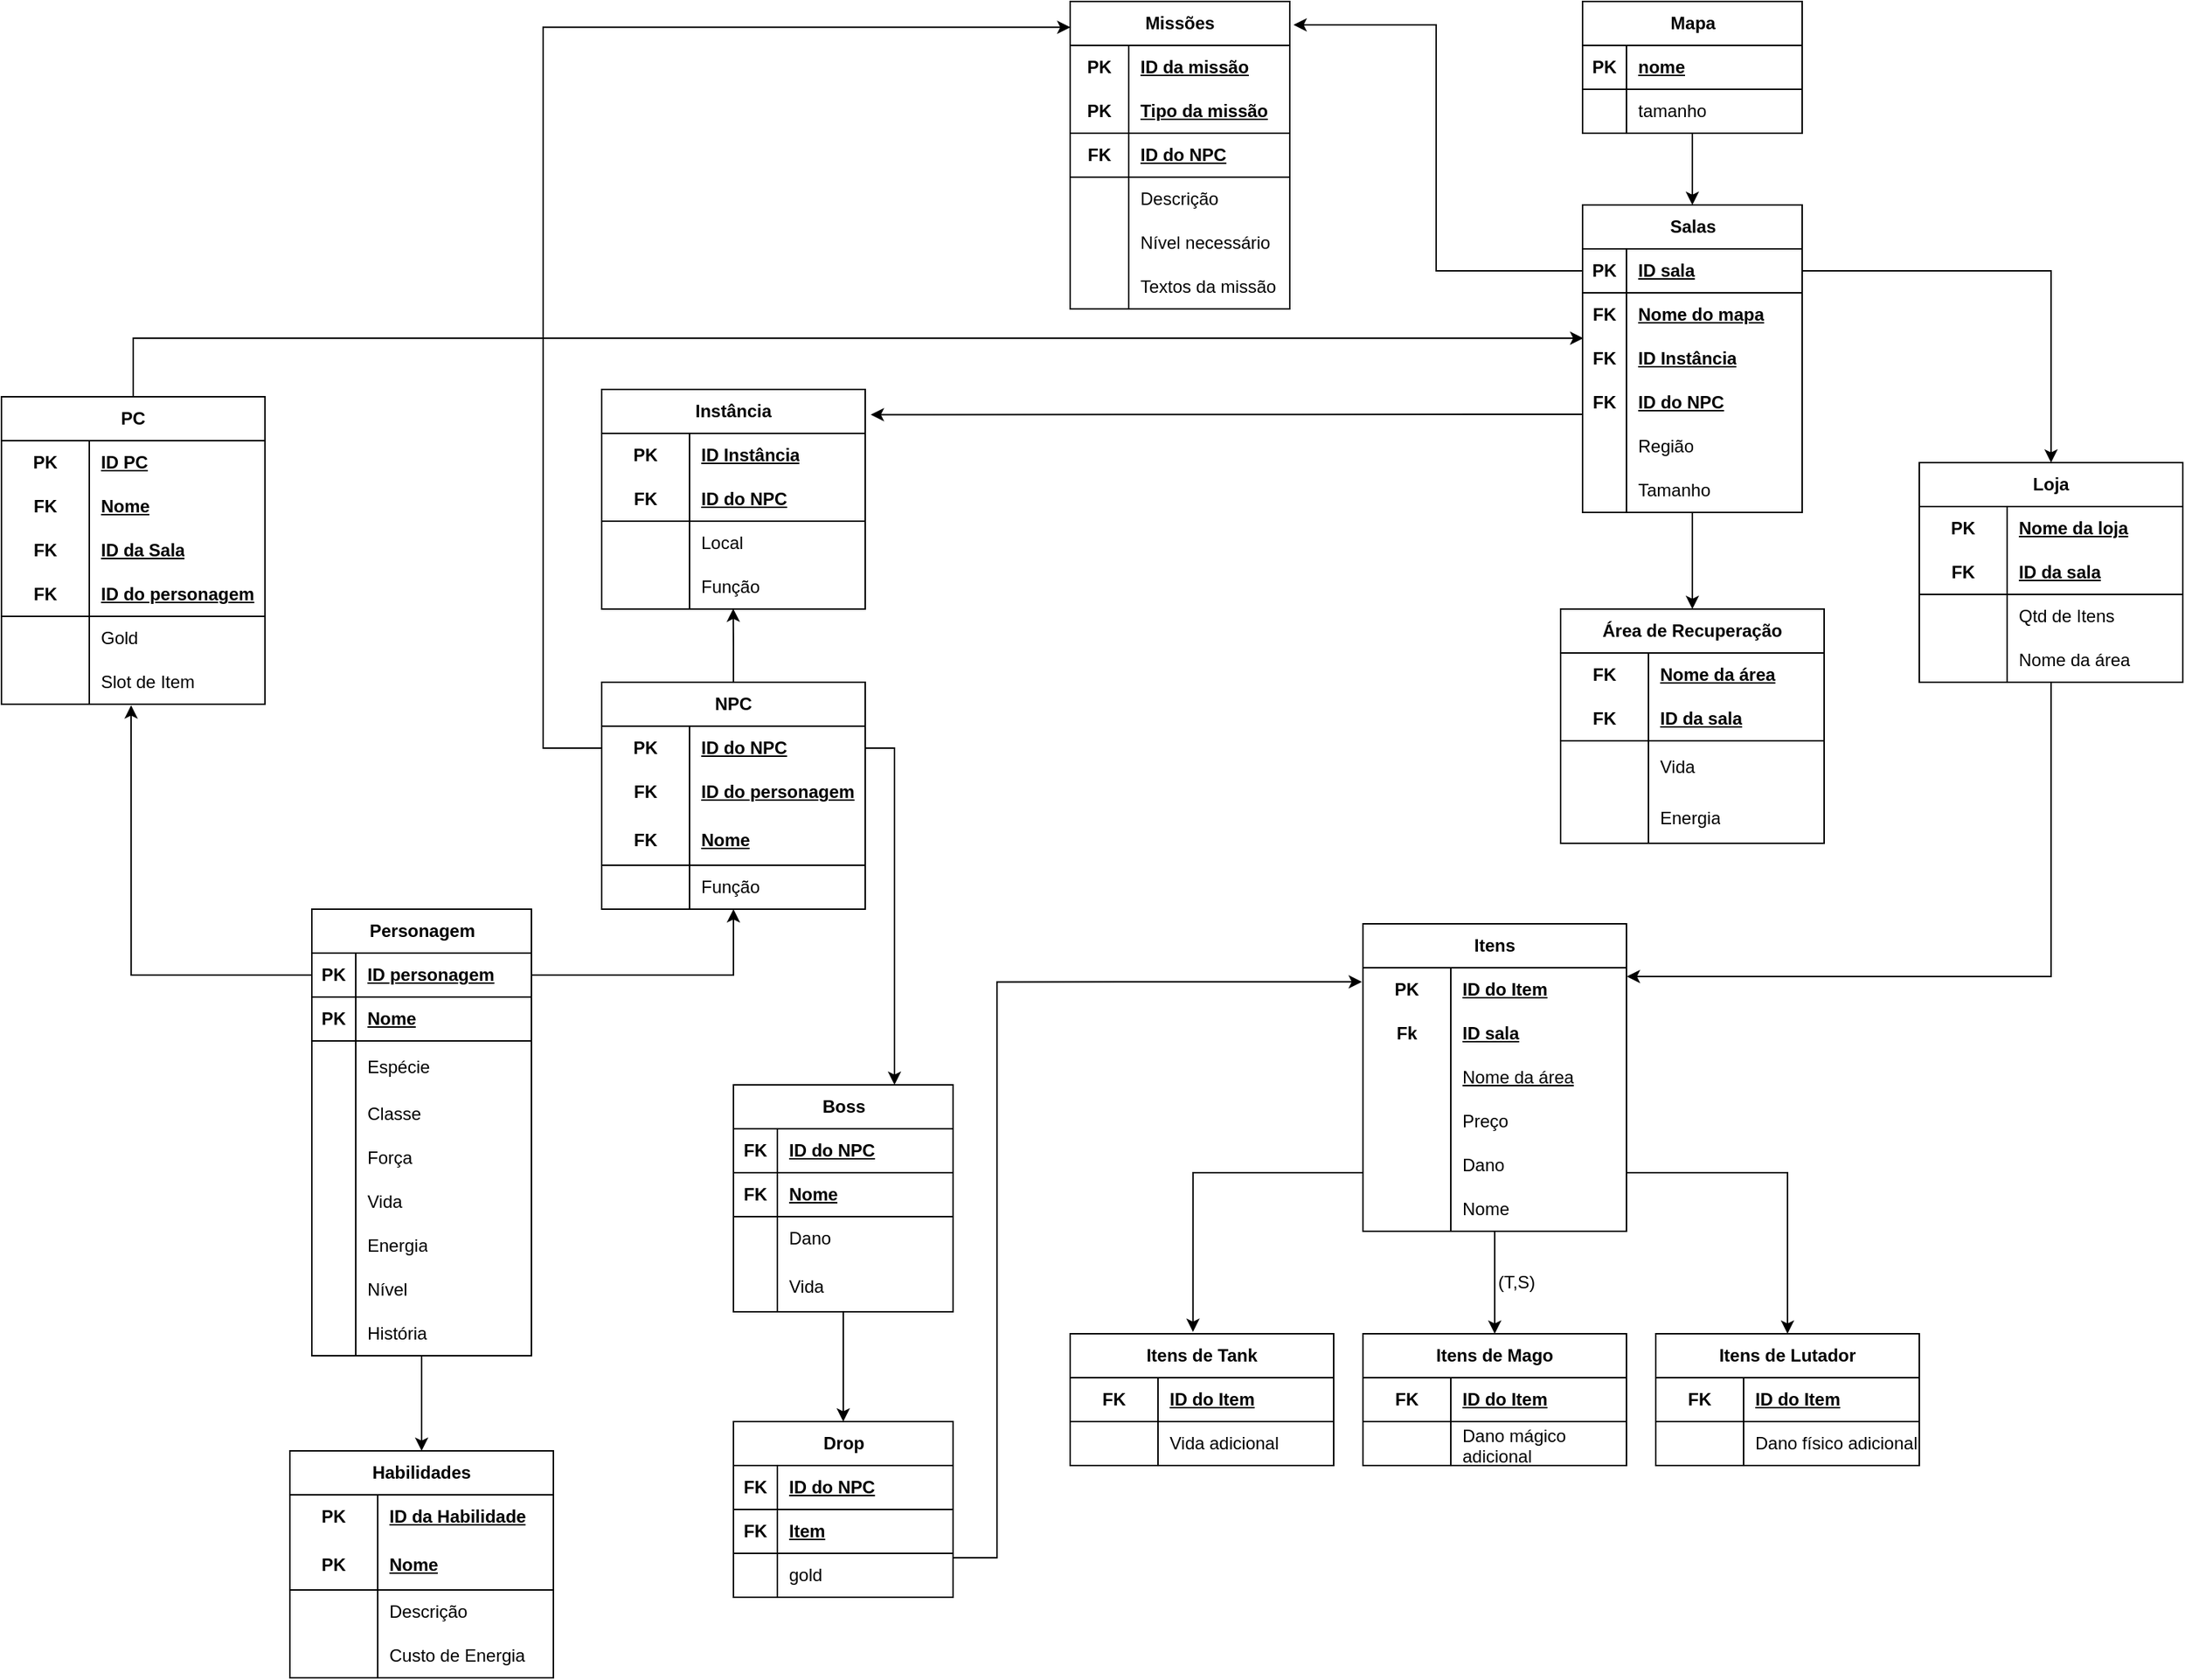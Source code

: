 <mxfile version="22.0.8" type="device">
  <diagram name="Página-1" id="AjeC3SuaAHyXxVVonTov">
    <mxGraphModel dx="2587" dy="964" grid="1" gridSize="10" guides="1" tooltips="1" connect="1" arrows="1" fold="1" page="1" pageScale="1" pageWidth="827" pageHeight="1169" math="0" shadow="0">
      <root>
        <mxCell id="0" />
        <mxCell id="1" parent="0" />
        <mxCell id="ejeOMG63QSZCCBm9udpd-35" style="edgeStyle=orthogonalEdgeStyle;rounded=0;orthogonalLoop=1;jettySize=auto;html=1;entryX=0.5;entryY=0;entryDx=0;entryDy=0;" parent="1" source="ejeOMG63QSZCCBm9udpd-6" target="ejeOMG63QSZCCBm9udpd-19" edge="1">
          <mxGeometry relative="1" as="geometry" />
        </mxCell>
        <mxCell id="ejeOMG63QSZCCBm9udpd-6" value="Mapa" style="shape=table;startSize=30;container=1;collapsible=1;childLayout=tableLayout;fixedRows=1;rowLines=0;fontStyle=1;align=center;resizeLast=1;html=1;" parent="1" vertex="1">
          <mxGeometry x="380" y="10" width="150" height="90" as="geometry">
            <mxRectangle x="360" y="10" width="70" height="30" as="alternateBounds" />
          </mxGeometry>
        </mxCell>
        <mxCell id="ejeOMG63QSZCCBm9udpd-7" value="" style="shape=tableRow;horizontal=0;startSize=0;swimlaneHead=0;swimlaneBody=0;fillColor=none;collapsible=0;dropTarget=0;points=[[0,0.5],[1,0.5]];portConstraint=eastwest;top=0;left=0;right=0;bottom=1;" parent="ejeOMG63QSZCCBm9udpd-6" vertex="1">
          <mxGeometry y="30" width="150" height="30" as="geometry" />
        </mxCell>
        <mxCell id="ejeOMG63QSZCCBm9udpd-8" value="PK" style="shape=partialRectangle;connectable=0;fillColor=none;top=0;left=0;bottom=0;right=0;fontStyle=1;overflow=hidden;whiteSpace=wrap;html=1;" parent="ejeOMG63QSZCCBm9udpd-7" vertex="1">
          <mxGeometry width="30" height="30" as="geometry">
            <mxRectangle width="30" height="30" as="alternateBounds" />
          </mxGeometry>
        </mxCell>
        <mxCell id="ejeOMG63QSZCCBm9udpd-9" value="nome" style="shape=partialRectangle;connectable=0;fillColor=none;top=0;left=0;bottom=0;right=0;align=left;spacingLeft=6;fontStyle=5;overflow=hidden;whiteSpace=wrap;html=1;" parent="ejeOMG63QSZCCBm9udpd-7" vertex="1">
          <mxGeometry x="30" width="120" height="30" as="geometry">
            <mxRectangle width="120" height="30" as="alternateBounds" />
          </mxGeometry>
        </mxCell>
        <mxCell id="ejeOMG63QSZCCBm9udpd-10" value="" style="shape=tableRow;horizontal=0;startSize=0;swimlaneHead=0;swimlaneBody=0;fillColor=none;collapsible=0;dropTarget=0;points=[[0,0.5],[1,0.5]];portConstraint=eastwest;top=0;left=0;right=0;bottom=0;" parent="ejeOMG63QSZCCBm9udpd-6" vertex="1">
          <mxGeometry y="60" width="150" height="30" as="geometry" />
        </mxCell>
        <mxCell id="ejeOMG63QSZCCBm9udpd-11" value="" style="shape=partialRectangle;connectable=0;fillColor=none;top=0;left=0;bottom=0;right=0;editable=1;overflow=hidden;whiteSpace=wrap;html=1;" parent="ejeOMG63QSZCCBm9udpd-10" vertex="1">
          <mxGeometry width="30" height="30" as="geometry">
            <mxRectangle width="30" height="30" as="alternateBounds" />
          </mxGeometry>
        </mxCell>
        <mxCell id="ejeOMG63QSZCCBm9udpd-12" value="tamanho" style="shape=partialRectangle;connectable=0;fillColor=none;top=0;left=0;bottom=0;right=0;align=left;spacingLeft=6;overflow=hidden;whiteSpace=wrap;html=1;" parent="ejeOMG63QSZCCBm9udpd-10" vertex="1">
          <mxGeometry x="30" width="120" height="30" as="geometry">
            <mxRectangle width="120" height="30" as="alternateBounds" />
          </mxGeometry>
        </mxCell>
        <mxCell id="yNfPY_GpHIzVIkAv7PjM-7" style="edgeStyle=orthogonalEdgeStyle;rounded=0;orthogonalLoop=1;jettySize=auto;html=1;entryX=0.5;entryY=0;entryDx=0;entryDy=0;" parent="1" source="ejeOMG63QSZCCBm9udpd-19" target="ejeOMG63QSZCCBm9udpd-177" edge="1">
          <mxGeometry relative="1" as="geometry" />
        </mxCell>
        <mxCell id="ejeOMG63QSZCCBm9udpd-19" value="Salas" style="shape=table;startSize=30;container=1;collapsible=1;childLayout=tableLayout;fixedRows=1;rowLines=0;fontStyle=1;align=center;resizeLast=1;html=1;" parent="1" vertex="1">
          <mxGeometry x="380" y="149" width="150" height="210" as="geometry" />
        </mxCell>
        <mxCell id="ejeOMG63QSZCCBm9udpd-20" value="" style="shape=tableRow;horizontal=0;startSize=0;swimlaneHead=0;swimlaneBody=0;fillColor=none;collapsible=0;dropTarget=0;points=[[0,0.5],[1,0.5]];portConstraint=eastwest;top=0;left=0;right=0;bottom=1;" parent="ejeOMG63QSZCCBm9udpd-19" vertex="1">
          <mxGeometry y="30" width="150" height="30" as="geometry" />
        </mxCell>
        <mxCell id="ejeOMG63QSZCCBm9udpd-21" value="PK" style="shape=partialRectangle;connectable=0;fillColor=none;top=0;left=0;bottom=0;right=0;fontStyle=1;overflow=hidden;whiteSpace=wrap;html=1;" parent="ejeOMG63QSZCCBm9udpd-20" vertex="1">
          <mxGeometry width="30" height="30" as="geometry">
            <mxRectangle width="30" height="30" as="alternateBounds" />
          </mxGeometry>
        </mxCell>
        <mxCell id="ejeOMG63QSZCCBm9udpd-22" value="ID sala" style="shape=partialRectangle;connectable=0;fillColor=none;top=0;left=0;bottom=0;right=0;align=left;spacingLeft=6;fontStyle=5;overflow=hidden;whiteSpace=wrap;html=1;" parent="ejeOMG63QSZCCBm9udpd-20" vertex="1">
          <mxGeometry x="30" width="120" height="30" as="geometry">
            <mxRectangle width="120" height="30" as="alternateBounds" />
          </mxGeometry>
        </mxCell>
        <mxCell id="ejeOMG63QSZCCBm9udpd-23" value="" style="shape=tableRow;horizontal=0;startSize=0;swimlaneHead=0;swimlaneBody=0;fillColor=none;collapsible=0;dropTarget=0;points=[[0,0.5],[1,0.5]];portConstraint=eastwest;top=0;left=0;right=0;bottom=0;" parent="ejeOMG63QSZCCBm9udpd-19" vertex="1">
          <mxGeometry y="60" width="150" height="30" as="geometry" />
        </mxCell>
        <mxCell id="ejeOMG63QSZCCBm9udpd-24" value="&lt;b&gt;FK&lt;br&gt;&lt;/b&gt;" style="shape=partialRectangle;connectable=0;fillColor=none;top=0;left=0;bottom=0;right=0;editable=1;overflow=hidden;whiteSpace=wrap;html=1;" parent="ejeOMG63QSZCCBm9udpd-23" vertex="1">
          <mxGeometry width="30" height="30" as="geometry">
            <mxRectangle width="30" height="30" as="alternateBounds" />
          </mxGeometry>
        </mxCell>
        <mxCell id="ejeOMG63QSZCCBm9udpd-25" value="&lt;b&gt;&lt;u&gt;Nome do mapa&lt;/u&gt;&lt;/b&gt;" style="shape=partialRectangle;connectable=0;fillColor=none;top=0;left=0;bottom=0;right=0;align=left;spacingLeft=6;overflow=hidden;whiteSpace=wrap;html=1;" parent="ejeOMG63QSZCCBm9udpd-23" vertex="1">
          <mxGeometry x="30" width="120" height="30" as="geometry">
            <mxRectangle width="120" height="30" as="alternateBounds" />
          </mxGeometry>
        </mxCell>
        <mxCell id="yNfPY_GpHIzVIkAv7PjM-72" value="" style="shape=tableRow;horizontal=0;startSize=0;swimlaneHead=0;swimlaneBody=0;fillColor=none;collapsible=0;dropTarget=0;points=[[0,0.5],[1,0.5]];portConstraint=eastwest;top=0;left=0;right=0;bottom=0;" parent="ejeOMG63QSZCCBm9udpd-19" vertex="1">
          <mxGeometry y="90" width="150" height="30" as="geometry" />
        </mxCell>
        <mxCell id="yNfPY_GpHIzVIkAv7PjM-73" value="&lt;b&gt;FK&lt;br&gt;&lt;/b&gt;" style="shape=partialRectangle;connectable=0;fillColor=none;top=0;left=0;bottom=0;right=0;editable=1;overflow=hidden;whiteSpace=wrap;html=1;" parent="yNfPY_GpHIzVIkAv7PjM-72" vertex="1">
          <mxGeometry width="30" height="30" as="geometry">
            <mxRectangle width="30" height="30" as="alternateBounds" />
          </mxGeometry>
        </mxCell>
        <mxCell id="yNfPY_GpHIzVIkAv7PjM-74" value="&lt;b&gt;&lt;u&gt;ID Instância&lt;/u&gt;&lt;/b&gt;" style="shape=partialRectangle;connectable=0;fillColor=none;top=0;left=0;bottom=0;right=0;align=left;spacingLeft=6;overflow=hidden;whiteSpace=wrap;html=1;" parent="yNfPY_GpHIzVIkAv7PjM-72" vertex="1">
          <mxGeometry x="30" width="120" height="30" as="geometry">
            <mxRectangle width="120" height="30" as="alternateBounds" />
          </mxGeometry>
        </mxCell>
        <mxCell id="yNfPY_GpHIzVIkAv7PjM-75" value="" style="shape=tableRow;horizontal=0;startSize=0;swimlaneHead=0;swimlaneBody=0;fillColor=none;collapsible=0;dropTarget=0;points=[[0,0.5],[1,0.5]];portConstraint=eastwest;top=0;left=0;right=0;bottom=0;" parent="ejeOMG63QSZCCBm9udpd-19" vertex="1">
          <mxGeometry y="120" width="150" height="30" as="geometry" />
        </mxCell>
        <mxCell id="yNfPY_GpHIzVIkAv7PjM-76" value="&lt;b&gt;FK&lt;br&gt;&lt;/b&gt;" style="shape=partialRectangle;connectable=0;fillColor=none;top=0;left=0;bottom=0;right=0;editable=1;overflow=hidden;whiteSpace=wrap;html=1;" parent="yNfPY_GpHIzVIkAv7PjM-75" vertex="1">
          <mxGeometry width="30" height="30" as="geometry">
            <mxRectangle width="30" height="30" as="alternateBounds" />
          </mxGeometry>
        </mxCell>
        <mxCell id="yNfPY_GpHIzVIkAv7PjM-77" value="&lt;b&gt;&lt;u&gt;ID do NPC&lt;/u&gt;&lt;/b&gt;" style="shape=partialRectangle;connectable=0;fillColor=none;top=0;left=0;bottom=0;right=0;align=left;spacingLeft=6;overflow=hidden;whiteSpace=wrap;html=1;" parent="yNfPY_GpHIzVIkAv7PjM-75" vertex="1">
          <mxGeometry x="30" width="120" height="30" as="geometry">
            <mxRectangle width="120" height="30" as="alternateBounds" />
          </mxGeometry>
        </mxCell>
        <mxCell id="ejeOMG63QSZCCBm9udpd-26" value="" style="shape=tableRow;horizontal=0;startSize=0;swimlaneHead=0;swimlaneBody=0;fillColor=none;collapsible=0;dropTarget=0;points=[[0,0.5],[1,0.5]];portConstraint=eastwest;top=0;left=0;right=0;bottom=0;" parent="ejeOMG63QSZCCBm9udpd-19" vertex="1">
          <mxGeometry y="150" width="150" height="30" as="geometry" />
        </mxCell>
        <mxCell id="ejeOMG63QSZCCBm9udpd-27" value="" style="shape=partialRectangle;connectable=0;fillColor=none;top=0;left=0;bottom=0;right=0;editable=1;overflow=hidden;whiteSpace=wrap;html=1;" parent="ejeOMG63QSZCCBm9udpd-26" vertex="1">
          <mxGeometry width="30" height="30" as="geometry">
            <mxRectangle width="30" height="30" as="alternateBounds" />
          </mxGeometry>
        </mxCell>
        <mxCell id="ejeOMG63QSZCCBm9udpd-28" value="Região" style="shape=partialRectangle;connectable=0;fillColor=none;top=0;left=0;bottom=0;right=0;align=left;spacingLeft=6;overflow=hidden;whiteSpace=wrap;html=1;" parent="ejeOMG63QSZCCBm9udpd-26" vertex="1">
          <mxGeometry x="30" width="120" height="30" as="geometry">
            <mxRectangle width="120" height="30" as="alternateBounds" />
          </mxGeometry>
        </mxCell>
        <mxCell id="yNfPY_GpHIzVIkAv7PjM-10" value="" style="shape=tableRow;horizontal=0;startSize=0;swimlaneHead=0;swimlaneBody=0;fillColor=none;collapsible=0;dropTarget=0;points=[[0,0.5],[1,0.5]];portConstraint=eastwest;top=0;left=0;right=0;bottom=0;" parent="ejeOMG63QSZCCBm9udpd-19" vertex="1">
          <mxGeometry y="180" width="150" height="30" as="geometry" />
        </mxCell>
        <mxCell id="yNfPY_GpHIzVIkAv7PjM-11" value="" style="shape=partialRectangle;connectable=0;fillColor=none;top=0;left=0;bottom=0;right=0;editable=1;overflow=hidden;whiteSpace=wrap;html=1;" parent="yNfPY_GpHIzVIkAv7PjM-10" vertex="1">
          <mxGeometry width="30" height="30" as="geometry">
            <mxRectangle width="30" height="30" as="alternateBounds" />
          </mxGeometry>
        </mxCell>
        <mxCell id="yNfPY_GpHIzVIkAv7PjM-12" value="Tamanho" style="shape=partialRectangle;connectable=0;fillColor=none;top=0;left=0;bottom=0;right=0;align=left;spacingLeft=6;overflow=hidden;whiteSpace=wrap;html=1;" parent="yNfPY_GpHIzVIkAv7PjM-10" vertex="1">
          <mxGeometry x="30" width="120" height="30" as="geometry">
            <mxRectangle width="120" height="30" as="alternateBounds" />
          </mxGeometry>
        </mxCell>
        <mxCell id="ejeOMG63QSZCCBm9udpd-43" value="Missões" style="shape=table;startSize=30;container=1;collapsible=1;childLayout=tableLayout;fixedRows=1;rowLines=0;fontStyle=1;align=center;resizeLast=1;html=1;whiteSpace=wrap;" parent="1" vertex="1">
          <mxGeometry x="30" y="10" width="150" height="210" as="geometry" />
        </mxCell>
        <mxCell id="ejeOMG63QSZCCBm9udpd-44" value="" style="shape=tableRow;horizontal=0;startSize=0;swimlaneHead=0;swimlaneBody=0;fillColor=none;collapsible=0;dropTarget=0;points=[[0,0.5],[1,0.5]];portConstraint=eastwest;top=0;left=0;right=0;bottom=0;html=1;" parent="ejeOMG63QSZCCBm9udpd-43" vertex="1">
          <mxGeometry y="30" width="150" height="30" as="geometry" />
        </mxCell>
        <mxCell id="ejeOMG63QSZCCBm9udpd-45" value="PK" style="shape=partialRectangle;connectable=0;fillColor=none;top=0;left=0;bottom=0;right=0;fontStyle=1;overflow=hidden;html=1;whiteSpace=wrap;" parent="ejeOMG63QSZCCBm9udpd-44" vertex="1">
          <mxGeometry width="40" height="30" as="geometry">
            <mxRectangle width="40" height="30" as="alternateBounds" />
          </mxGeometry>
        </mxCell>
        <mxCell id="ejeOMG63QSZCCBm9udpd-46" value="ID da missão&lt;span style=&quot;white-space: pre;&quot;&gt;&#x9;&lt;/span&gt;" style="shape=partialRectangle;connectable=0;fillColor=none;top=0;left=0;bottom=0;right=0;align=left;spacingLeft=6;fontStyle=5;overflow=hidden;html=1;whiteSpace=wrap;" parent="ejeOMG63QSZCCBm9udpd-44" vertex="1">
          <mxGeometry x="40" width="110" height="30" as="geometry">
            <mxRectangle width="110" height="30" as="alternateBounds" />
          </mxGeometry>
        </mxCell>
        <mxCell id="ejeOMG63QSZCCBm9udpd-47" value="" style="shape=tableRow;horizontal=0;startSize=0;swimlaneHead=0;swimlaneBody=0;fillColor=none;collapsible=0;dropTarget=0;points=[[0,0.5],[1,0.5]];portConstraint=eastwest;top=0;left=0;right=0;bottom=1;html=1;" parent="ejeOMG63QSZCCBm9udpd-43" vertex="1">
          <mxGeometry y="60" width="150" height="30" as="geometry" />
        </mxCell>
        <mxCell id="ejeOMG63QSZCCBm9udpd-48" value="PK" style="shape=partialRectangle;connectable=0;fillColor=none;top=0;left=0;bottom=0;right=0;fontStyle=1;overflow=hidden;html=1;whiteSpace=wrap;" parent="ejeOMG63QSZCCBm9udpd-47" vertex="1">
          <mxGeometry width="40" height="30" as="geometry">
            <mxRectangle width="40" height="30" as="alternateBounds" />
          </mxGeometry>
        </mxCell>
        <mxCell id="ejeOMG63QSZCCBm9udpd-49" value="Tipo da missão" style="shape=partialRectangle;connectable=0;fillColor=none;top=0;left=0;bottom=0;right=0;align=left;spacingLeft=6;fontStyle=5;overflow=hidden;html=1;whiteSpace=wrap;" parent="ejeOMG63QSZCCBm9udpd-47" vertex="1">
          <mxGeometry x="40" width="110" height="30" as="geometry">
            <mxRectangle width="110" height="30" as="alternateBounds" />
          </mxGeometry>
        </mxCell>
        <mxCell id="ejeOMG63QSZCCBm9udpd-57" value="" style="shape=tableRow;horizontal=0;startSize=0;swimlaneHead=0;swimlaneBody=0;fillColor=none;collapsible=0;dropTarget=0;points=[[0,0.5],[1,0.5]];portConstraint=eastwest;top=0;left=0;right=0;bottom=1;html=1;" parent="ejeOMG63QSZCCBm9udpd-43" vertex="1">
          <mxGeometry y="90" width="150" height="30" as="geometry" />
        </mxCell>
        <mxCell id="ejeOMG63QSZCCBm9udpd-58" value="FK" style="shape=partialRectangle;connectable=0;fillColor=none;top=0;left=0;bottom=0;right=0;fontStyle=1;overflow=hidden;html=1;whiteSpace=wrap;" parent="ejeOMG63QSZCCBm9udpd-57" vertex="1">
          <mxGeometry width="40" height="30" as="geometry">
            <mxRectangle width="40" height="30" as="alternateBounds" />
          </mxGeometry>
        </mxCell>
        <mxCell id="ejeOMG63QSZCCBm9udpd-59" value="ID do NPC" style="shape=partialRectangle;connectable=0;fillColor=none;top=0;left=0;bottom=0;right=0;align=left;spacingLeft=6;fontStyle=5;overflow=hidden;html=1;whiteSpace=wrap;" parent="ejeOMG63QSZCCBm9udpd-57" vertex="1">
          <mxGeometry x="40" width="110" height="30" as="geometry">
            <mxRectangle width="110" height="30" as="alternateBounds" />
          </mxGeometry>
        </mxCell>
        <mxCell id="ejeOMG63QSZCCBm9udpd-50" value="" style="shape=tableRow;horizontal=0;startSize=0;swimlaneHead=0;swimlaneBody=0;fillColor=none;collapsible=0;dropTarget=0;points=[[0,0.5],[1,0.5]];portConstraint=eastwest;top=0;left=0;right=0;bottom=0;html=1;" parent="ejeOMG63QSZCCBm9udpd-43" vertex="1">
          <mxGeometry y="120" width="150" height="30" as="geometry" />
        </mxCell>
        <mxCell id="ejeOMG63QSZCCBm9udpd-51" value="" style="shape=partialRectangle;connectable=0;fillColor=none;top=0;left=0;bottom=0;right=0;editable=1;overflow=hidden;html=1;whiteSpace=wrap;" parent="ejeOMG63QSZCCBm9udpd-50" vertex="1">
          <mxGeometry width="40" height="30" as="geometry">
            <mxRectangle width="40" height="30" as="alternateBounds" />
          </mxGeometry>
        </mxCell>
        <mxCell id="ejeOMG63QSZCCBm9udpd-52" value="Descrição" style="shape=partialRectangle;connectable=0;fillColor=none;top=0;left=0;bottom=0;right=0;align=left;spacingLeft=6;overflow=hidden;html=1;whiteSpace=wrap;" parent="ejeOMG63QSZCCBm9udpd-50" vertex="1">
          <mxGeometry x="40" width="110" height="30" as="geometry">
            <mxRectangle width="110" height="30" as="alternateBounds" />
          </mxGeometry>
        </mxCell>
        <mxCell id="ejeOMG63QSZCCBm9udpd-53" value="" style="shape=tableRow;horizontal=0;startSize=0;swimlaneHead=0;swimlaneBody=0;fillColor=none;collapsible=0;dropTarget=0;points=[[0,0.5],[1,0.5]];portConstraint=eastwest;top=0;left=0;right=0;bottom=0;html=1;" parent="ejeOMG63QSZCCBm9udpd-43" vertex="1">
          <mxGeometry y="150" width="150" height="30" as="geometry" />
        </mxCell>
        <mxCell id="ejeOMG63QSZCCBm9udpd-54" value="" style="shape=partialRectangle;connectable=0;fillColor=none;top=0;left=0;bottom=0;right=0;editable=1;overflow=hidden;html=1;whiteSpace=wrap;" parent="ejeOMG63QSZCCBm9udpd-53" vertex="1">
          <mxGeometry width="40" height="30" as="geometry">
            <mxRectangle width="40" height="30" as="alternateBounds" />
          </mxGeometry>
        </mxCell>
        <mxCell id="ejeOMG63QSZCCBm9udpd-55" value="Nível necessário" style="shape=partialRectangle;connectable=0;fillColor=none;top=0;left=0;bottom=0;right=0;align=left;spacingLeft=6;overflow=hidden;html=1;whiteSpace=wrap;" parent="ejeOMG63QSZCCBm9udpd-53" vertex="1">
          <mxGeometry x="40" width="110" height="30" as="geometry">
            <mxRectangle width="110" height="30" as="alternateBounds" />
          </mxGeometry>
        </mxCell>
        <mxCell id="ejeOMG63QSZCCBm9udpd-60" value="" style="shape=tableRow;horizontal=0;startSize=0;swimlaneHead=0;swimlaneBody=0;fillColor=none;collapsible=0;dropTarget=0;points=[[0,0.5],[1,0.5]];portConstraint=eastwest;top=0;left=0;right=0;bottom=0;html=1;" parent="ejeOMG63QSZCCBm9udpd-43" vertex="1">
          <mxGeometry y="180" width="150" height="30" as="geometry" />
        </mxCell>
        <mxCell id="ejeOMG63QSZCCBm9udpd-61" value="" style="shape=partialRectangle;connectable=0;fillColor=none;top=0;left=0;bottom=0;right=0;editable=1;overflow=hidden;html=1;whiteSpace=wrap;" parent="ejeOMG63QSZCCBm9udpd-60" vertex="1">
          <mxGeometry width="40" height="30" as="geometry">
            <mxRectangle width="40" height="30" as="alternateBounds" />
          </mxGeometry>
        </mxCell>
        <mxCell id="ejeOMG63QSZCCBm9udpd-62" value="Textos da missão" style="shape=partialRectangle;connectable=0;fillColor=none;top=0;left=0;bottom=0;right=0;align=left;spacingLeft=6;overflow=hidden;html=1;whiteSpace=wrap;" parent="ejeOMG63QSZCCBm9udpd-60" vertex="1">
          <mxGeometry x="40" width="110" height="30" as="geometry">
            <mxRectangle width="110" height="30" as="alternateBounds" />
          </mxGeometry>
        </mxCell>
        <mxCell id="ejeOMG63QSZCCBm9udpd-177" value="Área de Recuperação" style="shape=table;startSize=30;container=1;collapsible=1;childLayout=tableLayout;fixedRows=1;rowLines=0;fontStyle=1;align=center;resizeLast=1;html=1;whiteSpace=wrap;" parent="1" vertex="1">
          <mxGeometry x="365" y="425" width="180" height="160" as="geometry" />
        </mxCell>
        <mxCell id="ejeOMG63QSZCCBm9udpd-178" value="" style="shape=tableRow;horizontal=0;startSize=0;swimlaneHead=0;swimlaneBody=0;fillColor=none;collapsible=0;dropTarget=0;points=[[0,0.5],[1,0.5]];portConstraint=eastwest;top=0;left=0;right=0;bottom=0;html=1;" parent="ejeOMG63QSZCCBm9udpd-177" vertex="1">
          <mxGeometry y="30" width="180" height="30" as="geometry" />
        </mxCell>
        <mxCell id="ejeOMG63QSZCCBm9udpd-179" value="FK" style="shape=partialRectangle;connectable=0;fillColor=none;top=0;left=0;bottom=0;right=0;fontStyle=1;overflow=hidden;html=1;whiteSpace=wrap;" parent="ejeOMG63QSZCCBm9udpd-178" vertex="1">
          <mxGeometry width="60" height="30" as="geometry">
            <mxRectangle width="60" height="30" as="alternateBounds" />
          </mxGeometry>
        </mxCell>
        <mxCell id="ejeOMG63QSZCCBm9udpd-180" value="Nome da área" style="shape=partialRectangle;connectable=0;fillColor=none;top=0;left=0;bottom=0;right=0;align=left;spacingLeft=6;fontStyle=5;overflow=hidden;html=1;whiteSpace=wrap;" parent="ejeOMG63QSZCCBm9udpd-178" vertex="1">
          <mxGeometry x="60" width="120" height="30" as="geometry">
            <mxRectangle width="120" height="30" as="alternateBounds" />
          </mxGeometry>
        </mxCell>
        <mxCell id="ejeOMG63QSZCCBm9udpd-181" value="" style="shape=tableRow;horizontal=0;startSize=0;swimlaneHead=0;swimlaneBody=0;fillColor=none;collapsible=0;dropTarget=0;points=[[0,0.5],[1,0.5]];portConstraint=eastwest;top=0;left=0;right=0;bottom=1;html=1;" parent="ejeOMG63QSZCCBm9udpd-177" vertex="1">
          <mxGeometry y="60" width="180" height="30" as="geometry" />
        </mxCell>
        <mxCell id="ejeOMG63QSZCCBm9udpd-182" value="FK" style="shape=partialRectangle;connectable=0;fillColor=none;top=0;left=0;bottom=0;right=0;fontStyle=1;overflow=hidden;html=1;whiteSpace=wrap;" parent="ejeOMG63QSZCCBm9udpd-181" vertex="1">
          <mxGeometry width="60" height="30" as="geometry">
            <mxRectangle width="60" height="30" as="alternateBounds" />
          </mxGeometry>
        </mxCell>
        <mxCell id="ejeOMG63QSZCCBm9udpd-183" value="ID da sala" style="shape=partialRectangle;connectable=0;fillColor=none;top=0;left=0;bottom=0;right=0;align=left;spacingLeft=6;fontStyle=5;overflow=hidden;html=1;whiteSpace=wrap;" parent="ejeOMG63QSZCCBm9udpd-181" vertex="1">
          <mxGeometry x="60" width="120" height="30" as="geometry">
            <mxRectangle width="120" height="30" as="alternateBounds" />
          </mxGeometry>
        </mxCell>
        <mxCell id="ejeOMG63QSZCCBm9udpd-184" value="" style="shape=tableRow;horizontal=0;startSize=0;swimlaneHead=0;swimlaneBody=0;fillColor=none;collapsible=0;dropTarget=0;points=[[0,0.5],[1,0.5]];portConstraint=eastwest;top=0;left=0;right=0;bottom=0;html=1;" parent="ejeOMG63QSZCCBm9udpd-177" vertex="1">
          <mxGeometry y="90" width="180" height="35" as="geometry" />
        </mxCell>
        <mxCell id="ejeOMG63QSZCCBm9udpd-185" value="" style="shape=partialRectangle;connectable=0;fillColor=none;top=0;left=0;bottom=0;right=0;editable=1;overflow=hidden;html=1;whiteSpace=wrap;" parent="ejeOMG63QSZCCBm9udpd-184" vertex="1">
          <mxGeometry width="60" height="35" as="geometry">
            <mxRectangle width="60" height="35" as="alternateBounds" />
          </mxGeometry>
        </mxCell>
        <mxCell id="ejeOMG63QSZCCBm9udpd-186" value="Vida" style="shape=partialRectangle;connectable=0;fillColor=none;top=0;left=0;bottom=0;right=0;align=left;spacingLeft=6;overflow=hidden;html=1;whiteSpace=wrap;" parent="ejeOMG63QSZCCBm9udpd-184" vertex="1">
          <mxGeometry x="60" width="120" height="35" as="geometry">
            <mxRectangle width="120" height="35" as="alternateBounds" />
          </mxGeometry>
        </mxCell>
        <mxCell id="yNfPY_GpHIzVIkAv7PjM-84" value="" style="shape=tableRow;horizontal=0;startSize=0;swimlaneHead=0;swimlaneBody=0;fillColor=none;collapsible=0;dropTarget=0;points=[[0,0.5],[1,0.5]];portConstraint=eastwest;top=0;left=0;right=0;bottom=0;html=1;" parent="ejeOMG63QSZCCBm9udpd-177" vertex="1">
          <mxGeometry y="125" width="180" height="35" as="geometry" />
        </mxCell>
        <mxCell id="yNfPY_GpHIzVIkAv7PjM-85" value="" style="shape=partialRectangle;connectable=0;fillColor=none;top=0;left=0;bottom=0;right=0;editable=1;overflow=hidden;html=1;whiteSpace=wrap;" parent="yNfPY_GpHIzVIkAv7PjM-84" vertex="1">
          <mxGeometry width="60" height="35" as="geometry">
            <mxRectangle width="60" height="35" as="alternateBounds" />
          </mxGeometry>
        </mxCell>
        <mxCell id="yNfPY_GpHIzVIkAv7PjM-86" value="Energia" style="shape=partialRectangle;connectable=0;fillColor=none;top=0;left=0;bottom=0;right=0;align=left;spacingLeft=6;overflow=hidden;html=1;whiteSpace=wrap;" parent="yNfPY_GpHIzVIkAv7PjM-84" vertex="1">
          <mxGeometry x="60" width="120" height="35" as="geometry">
            <mxRectangle width="120" height="35" as="alternateBounds" />
          </mxGeometry>
        </mxCell>
        <mxCell id="ejeOMG63QSZCCBm9udpd-190" value="Loja" style="shape=table;startSize=30;container=1;collapsible=1;childLayout=tableLayout;fixedRows=1;rowLines=0;fontStyle=1;align=center;resizeLast=1;html=1;whiteSpace=wrap;" parent="1" vertex="1">
          <mxGeometry x="610" y="325" width="180" height="150" as="geometry">
            <mxRectangle x="530" y="630" width="70" height="30" as="alternateBounds" />
          </mxGeometry>
        </mxCell>
        <mxCell id="ejeOMG63QSZCCBm9udpd-191" value="" style="shape=tableRow;horizontal=0;startSize=0;swimlaneHead=0;swimlaneBody=0;fillColor=none;collapsible=0;dropTarget=0;points=[[0,0.5],[1,0.5]];portConstraint=eastwest;top=0;left=0;right=0;bottom=0;html=1;" parent="ejeOMG63QSZCCBm9udpd-190" vertex="1">
          <mxGeometry y="30" width="180" height="30" as="geometry" />
        </mxCell>
        <mxCell id="ejeOMG63QSZCCBm9udpd-192" value="PK" style="shape=partialRectangle;connectable=0;fillColor=none;top=0;left=0;bottom=0;right=0;fontStyle=1;overflow=hidden;html=1;whiteSpace=wrap;" parent="ejeOMG63QSZCCBm9udpd-191" vertex="1">
          <mxGeometry width="60" height="30" as="geometry">
            <mxRectangle width="60" height="30" as="alternateBounds" />
          </mxGeometry>
        </mxCell>
        <mxCell id="ejeOMG63QSZCCBm9udpd-193" value="Nome da loja" style="shape=partialRectangle;connectable=0;fillColor=none;top=0;left=0;bottom=0;right=0;align=left;spacingLeft=6;fontStyle=5;overflow=hidden;html=1;whiteSpace=wrap;" parent="ejeOMG63QSZCCBm9udpd-191" vertex="1">
          <mxGeometry x="60" width="120" height="30" as="geometry">
            <mxRectangle width="120" height="30" as="alternateBounds" />
          </mxGeometry>
        </mxCell>
        <mxCell id="ejeOMG63QSZCCBm9udpd-194" value="" style="shape=tableRow;horizontal=0;startSize=0;swimlaneHead=0;swimlaneBody=0;fillColor=none;collapsible=0;dropTarget=0;points=[[0,0.5],[1,0.5]];portConstraint=eastwest;top=0;left=0;right=0;bottom=1;html=1;" parent="ejeOMG63QSZCCBm9udpd-190" vertex="1">
          <mxGeometry y="60" width="180" height="30" as="geometry" />
        </mxCell>
        <mxCell id="ejeOMG63QSZCCBm9udpd-195" value="FK" style="shape=partialRectangle;connectable=0;fillColor=none;top=0;left=0;bottom=0;right=0;fontStyle=1;overflow=hidden;html=1;whiteSpace=wrap;" parent="ejeOMG63QSZCCBm9udpd-194" vertex="1">
          <mxGeometry width="60" height="30" as="geometry">
            <mxRectangle width="60" height="30" as="alternateBounds" />
          </mxGeometry>
        </mxCell>
        <mxCell id="ejeOMG63QSZCCBm9udpd-196" value="ID da sala" style="shape=partialRectangle;connectable=0;fillColor=none;top=0;left=0;bottom=0;right=0;align=left;spacingLeft=6;fontStyle=5;overflow=hidden;html=1;whiteSpace=wrap;" parent="ejeOMG63QSZCCBm9udpd-194" vertex="1">
          <mxGeometry x="60" width="120" height="30" as="geometry">
            <mxRectangle width="120" height="30" as="alternateBounds" />
          </mxGeometry>
        </mxCell>
        <mxCell id="ejeOMG63QSZCCBm9udpd-197" value="" style="shape=tableRow;horizontal=0;startSize=0;swimlaneHead=0;swimlaneBody=0;fillColor=none;collapsible=0;dropTarget=0;points=[[0,0.5],[1,0.5]];portConstraint=eastwest;top=0;left=0;right=0;bottom=0;html=1;" parent="ejeOMG63QSZCCBm9udpd-190" vertex="1">
          <mxGeometry y="90" width="180" height="30" as="geometry" />
        </mxCell>
        <mxCell id="ejeOMG63QSZCCBm9udpd-198" value="" style="shape=partialRectangle;connectable=0;fillColor=none;top=0;left=0;bottom=0;right=0;editable=1;overflow=hidden;html=1;whiteSpace=wrap;" parent="ejeOMG63QSZCCBm9udpd-197" vertex="1">
          <mxGeometry width="60" height="30" as="geometry">
            <mxRectangle width="60" height="30" as="alternateBounds" />
          </mxGeometry>
        </mxCell>
        <mxCell id="ejeOMG63QSZCCBm9udpd-199" value="Qtd de Itens" style="shape=partialRectangle;connectable=0;fillColor=none;top=0;left=0;bottom=0;right=0;align=left;spacingLeft=6;overflow=hidden;html=1;whiteSpace=wrap;" parent="ejeOMG63QSZCCBm9udpd-197" vertex="1">
          <mxGeometry x="60" width="120" height="30" as="geometry">
            <mxRectangle width="120" height="30" as="alternateBounds" />
          </mxGeometry>
        </mxCell>
        <mxCell id="I11mYFA6PHE4q0SjhWTj-15" value="" style="shape=tableRow;horizontal=0;startSize=0;swimlaneHead=0;swimlaneBody=0;fillColor=none;collapsible=0;dropTarget=0;points=[[0,0.5],[1,0.5]];portConstraint=eastwest;top=0;left=0;right=0;bottom=0;html=1;" vertex="1" parent="ejeOMG63QSZCCBm9udpd-190">
          <mxGeometry y="120" width="180" height="30" as="geometry" />
        </mxCell>
        <mxCell id="I11mYFA6PHE4q0SjhWTj-16" value="" style="shape=partialRectangle;connectable=0;fillColor=none;top=0;left=0;bottom=0;right=0;editable=1;overflow=hidden;html=1;whiteSpace=wrap;" vertex="1" parent="I11mYFA6PHE4q0SjhWTj-15">
          <mxGeometry width="60" height="30" as="geometry">
            <mxRectangle width="60" height="30" as="alternateBounds" />
          </mxGeometry>
        </mxCell>
        <mxCell id="I11mYFA6PHE4q0SjhWTj-17" value="Nome da área" style="shape=partialRectangle;connectable=0;fillColor=none;top=0;left=0;bottom=0;right=0;align=left;spacingLeft=6;overflow=hidden;html=1;whiteSpace=wrap;" vertex="1" parent="I11mYFA6PHE4q0SjhWTj-15">
          <mxGeometry x="60" width="120" height="30" as="geometry">
            <mxRectangle width="120" height="30" as="alternateBounds" />
          </mxGeometry>
        </mxCell>
        <mxCell id="_Ku2l3NbJhB3ovoYCWe--126" style="edgeStyle=orthogonalEdgeStyle;rounded=0;orthogonalLoop=1;jettySize=auto;html=1;entryX=0.5;entryY=0;entryDx=0;entryDy=0;" parent="1" source="ejeOMG63QSZCCBm9udpd-206" target="ejeOMG63QSZCCBm9udpd-292" edge="1">
          <mxGeometry relative="1" as="geometry">
            <Array as="points">
              <mxPoint x="520" y="810" />
            </Array>
          </mxGeometry>
        </mxCell>
        <mxCell id="I11mYFA6PHE4q0SjhWTj-10" style="edgeStyle=orthogonalEdgeStyle;rounded=0;orthogonalLoop=1;jettySize=auto;html=1;entryX=0.5;entryY=0;entryDx=0;entryDy=0;" edge="1" parent="1" source="ejeOMG63QSZCCBm9udpd-206" target="ejeOMG63QSZCCBm9udpd-276">
          <mxGeometry relative="1" as="geometry" />
        </mxCell>
        <mxCell id="ejeOMG63QSZCCBm9udpd-206" value="Itens" style="shape=table;startSize=30;container=1;collapsible=1;childLayout=tableLayout;fixedRows=1;rowLines=0;fontStyle=1;align=center;resizeLast=1;html=1;whiteSpace=wrap;" parent="1" vertex="1">
          <mxGeometry x="230" y="640" width="180" height="210" as="geometry" />
        </mxCell>
        <mxCell id="I11mYFA6PHE4q0SjhWTj-1" value="" style="shape=tableRow;horizontal=0;startSize=0;swimlaneHead=0;swimlaneBody=0;fillColor=none;collapsible=0;dropTarget=0;points=[[0,0.5],[1,0.5]];portConstraint=eastwest;top=0;left=0;right=0;bottom=0;html=1;" vertex="1" parent="ejeOMG63QSZCCBm9udpd-206">
          <mxGeometry y="30" width="180" height="30" as="geometry" />
        </mxCell>
        <mxCell id="I11mYFA6PHE4q0SjhWTj-2" value="PK" style="shape=partialRectangle;connectable=0;fillColor=none;top=0;left=0;bottom=0;right=0;fontStyle=1;overflow=hidden;html=1;whiteSpace=wrap;" vertex="1" parent="I11mYFA6PHE4q0SjhWTj-1">
          <mxGeometry width="60" height="30" as="geometry">
            <mxRectangle width="60" height="30" as="alternateBounds" />
          </mxGeometry>
        </mxCell>
        <mxCell id="I11mYFA6PHE4q0SjhWTj-3" value="ID do Item" style="shape=partialRectangle;connectable=0;fillColor=none;top=0;left=0;bottom=0;right=0;align=left;spacingLeft=6;fontStyle=5;overflow=hidden;html=1;whiteSpace=wrap;" vertex="1" parent="I11mYFA6PHE4q0SjhWTj-1">
          <mxGeometry x="60" width="120" height="30" as="geometry">
            <mxRectangle width="120" height="30" as="alternateBounds" />
          </mxGeometry>
        </mxCell>
        <mxCell id="I11mYFA6PHE4q0SjhWTj-7" value="" style="shape=tableRow;horizontal=0;startSize=0;swimlaneHead=0;swimlaneBody=0;fillColor=none;collapsible=0;dropTarget=0;points=[[0,0.5],[1,0.5]];portConstraint=eastwest;top=0;left=0;right=0;bottom=0;html=1;" vertex="1" parent="ejeOMG63QSZCCBm9udpd-206">
          <mxGeometry y="60" width="180" height="30" as="geometry" />
        </mxCell>
        <mxCell id="I11mYFA6PHE4q0SjhWTj-8" value="Fk" style="shape=partialRectangle;connectable=0;fillColor=none;top=0;left=0;bottom=0;right=0;fontStyle=1;overflow=hidden;html=1;whiteSpace=wrap;" vertex="1" parent="I11mYFA6PHE4q0SjhWTj-7">
          <mxGeometry width="60" height="30" as="geometry">
            <mxRectangle width="60" height="30" as="alternateBounds" />
          </mxGeometry>
        </mxCell>
        <mxCell id="I11mYFA6PHE4q0SjhWTj-9" value="ID sala" style="shape=partialRectangle;connectable=0;fillColor=none;top=0;left=0;bottom=0;right=0;align=left;spacingLeft=6;fontStyle=5;overflow=hidden;html=1;whiteSpace=wrap;" vertex="1" parent="I11mYFA6PHE4q0SjhWTj-7">
          <mxGeometry x="60" width="120" height="30" as="geometry">
            <mxRectangle width="120" height="30" as="alternateBounds" />
          </mxGeometry>
        </mxCell>
        <mxCell id="ejeOMG63QSZCCBm9udpd-210" value="" style="shape=tableRow;horizontal=0;startSize=0;swimlaneHead=0;swimlaneBody=0;fillColor=none;collapsible=0;dropTarget=0;points=[[0,0.5],[1,0.5]];portConstraint=eastwest;top=0;left=0;right=0;bottom=0;html=1;" parent="ejeOMG63QSZCCBm9udpd-206" vertex="1">
          <mxGeometry y="90" width="180" height="30" as="geometry" />
        </mxCell>
        <mxCell id="ejeOMG63QSZCCBm9udpd-211" value="" style="shape=partialRectangle;connectable=0;fillColor=none;top=0;left=0;bottom=0;right=0;fontStyle=1;overflow=hidden;html=1;whiteSpace=wrap;" parent="ejeOMG63QSZCCBm9udpd-210" vertex="1">
          <mxGeometry width="60" height="30" as="geometry">
            <mxRectangle width="60" height="30" as="alternateBounds" />
          </mxGeometry>
        </mxCell>
        <mxCell id="ejeOMG63QSZCCBm9udpd-212" value="&lt;span style=&quot;font-weight: normal;&quot;&gt;Nome da área&lt;/span&gt;" style="shape=partialRectangle;connectable=0;fillColor=none;top=0;left=0;bottom=0;right=0;align=left;spacingLeft=6;fontStyle=5;overflow=hidden;html=1;whiteSpace=wrap;" parent="ejeOMG63QSZCCBm9udpd-210" vertex="1">
          <mxGeometry x="60" width="120" height="30" as="geometry">
            <mxRectangle width="120" height="30" as="alternateBounds" />
          </mxGeometry>
        </mxCell>
        <mxCell id="ejeOMG63QSZCCBm9udpd-216" value="" style="shape=tableRow;horizontal=0;startSize=0;swimlaneHead=0;swimlaneBody=0;fillColor=none;collapsible=0;dropTarget=0;points=[[0,0.5],[1,0.5]];portConstraint=eastwest;top=0;left=0;right=0;bottom=0;html=1;" parent="ejeOMG63QSZCCBm9udpd-206" vertex="1">
          <mxGeometry y="120" width="180" height="30" as="geometry" />
        </mxCell>
        <mxCell id="ejeOMG63QSZCCBm9udpd-217" value="" style="shape=partialRectangle;connectable=0;fillColor=none;top=0;left=0;bottom=0;right=0;editable=1;overflow=hidden;html=1;whiteSpace=wrap;" parent="ejeOMG63QSZCCBm9udpd-216" vertex="1">
          <mxGeometry width="60" height="30" as="geometry">
            <mxRectangle width="60" height="30" as="alternateBounds" />
          </mxGeometry>
        </mxCell>
        <mxCell id="ejeOMG63QSZCCBm9udpd-218" value="Preço" style="shape=partialRectangle;connectable=0;fillColor=none;top=0;left=0;bottom=0;right=0;align=left;spacingLeft=6;overflow=hidden;html=1;whiteSpace=wrap;" parent="ejeOMG63QSZCCBm9udpd-216" vertex="1">
          <mxGeometry x="60" width="120" height="30" as="geometry">
            <mxRectangle width="120" height="30" as="alternateBounds" />
          </mxGeometry>
        </mxCell>
        <mxCell id="I11mYFA6PHE4q0SjhWTj-12" value="" style="shape=tableRow;horizontal=0;startSize=0;swimlaneHead=0;swimlaneBody=0;fillColor=none;collapsible=0;dropTarget=0;points=[[0,0.5],[1,0.5]];portConstraint=eastwest;top=0;left=0;right=0;bottom=0;html=1;" vertex="1" parent="ejeOMG63QSZCCBm9udpd-206">
          <mxGeometry y="150" width="180" height="30" as="geometry" />
        </mxCell>
        <mxCell id="I11mYFA6PHE4q0SjhWTj-13" value="" style="shape=partialRectangle;connectable=0;fillColor=none;top=0;left=0;bottom=0;right=0;editable=1;overflow=hidden;html=1;whiteSpace=wrap;" vertex="1" parent="I11mYFA6PHE4q0SjhWTj-12">
          <mxGeometry width="60" height="30" as="geometry">
            <mxRectangle width="60" height="30" as="alternateBounds" />
          </mxGeometry>
        </mxCell>
        <mxCell id="I11mYFA6PHE4q0SjhWTj-14" value="Dano" style="shape=partialRectangle;connectable=0;fillColor=none;top=0;left=0;bottom=0;right=0;align=left;spacingLeft=6;overflow=hidden;html=1;whiteSpace=wrap;" vertex="1" parent="I11mYFA6PHE4q0SjhWTj-12">
          <mxGeometry x="60" width="120" height="30" as="geometry">
            <mxRectangle width="120" height="30" as="alternateBounds" />
          </mxGeometry>
        </mxCell>
        <mxCell id="I11mYFA6PHE4q0SjhWTj-4" value="" style="shape=tableRow;horizontal=0;startSize=0;swimlaneHead=0;swimlaneBody=0;fillColor=none;collapsible=0;dropTarget=0;points=[[0,0.5],[1,0.5]];portConstraint=eastwest;top=0;left=0;right=0;bottom=0;html=1;" vertex="1" parent="ejeOMG63QSZCCBm9udpd-206">
          <mxGeometry y="180" width="180" height="30" as="geometry" />
        </mxCell>
        <mxCell id="I11mYFA6PHE4q0SjhWTj-5" value="" style="shape=partialRectangle;connectable=0;fillColor=none;top=0;left=0;bottom=0;right=0;editable=1;overflow=hidden;html=1;whiteSpace=wrap;" vertex="1" parent="I11mYFA6PHE4q0SjhWTj-4">
          <mxGeometry width="60" height="30" as="geometry">
            <mxRectangle width="60" height="30" as="alternateBounds" />
          </mxGeometry>
        </mxCell>
        <mxCell id="I11mYFA6PHE4q0SjhWTj-6" value="Nome" style="shape=partialRectangle;connectable=0;fillColor=none;top=0;left=0;bottom=0;right=0;align=left;spacingLeft=6;overflow=hidden;html=1;whiteSpace=wrap;" vertex="1" parent="I11mYFA6PHE4q0SjhWTj-4">
          <mxGeometry x="60" width="120" height="30" as="geometry">
            <mxRectangle width="120" height="30" as="alternateBounds" />
          </mxGeometry>
        </mxCell>
        <mxCell id="ejeOMG63QSZCCBm9udpd-252" value="Itens de Tank" style="shape=table;startSize=30;container=1;collapsible=1;childLayout=tableLayout;fixedRows=1;rowLines=0;fontStyle=1;align=center;resizeLast=1;html=1;whiteSpace=wrap;" parent="1" vertex="1">
          <mxGeometry x="30" y="920" width="180" height="90" as="geometry" />
        </mxCell>
        <mxCell id="ejeOMG63QSZCCBm9udpd-259" value="" style="shape=tableRow;horizontal=0;startSize=0;swimlaneHead=0;swimlaneBody=0;fillColor=none;collapsible=0;dropTarget=0;points=[[0,0.5],[1,0.5]];portConstraint=eastwest;top=0;left=0;right=0;bottom=1;html=1;" parent="ejeOMG63QSZCCBm9udpd-252" vertex="1">
          <mxGeometry y="30" width="180" height="30" as="geometry" />
        </mxCell>
        <mxCell id="ejeOMG63QSZCCBm9udpd-260" value="FK" style="shape=partialRectangle;connectable=0;fillColor=none;top=0;left=0;bottom=0;right=0;fontStyle=1;overflow=hidden;html=1;whiteSpace=wrap;" parent="ejeOMG63QSZCCBm9udpd-259" vertex="1">
          <mxGeometry width="60" height="30" as="geometry">
            <mxRectangle width="60" height="30" as="alternateBounds" />
          </mxGeometry>
        </mxCell>
        <mxCell id="ejeOMG63QSZCCBm9udpd-261" value="ID do Item" style="shape=partialRectangle;connectable=0;fillColor=none;top=0;left=0;bottom=0;right=0;align=left;spacingLeft=6;fontStyle=5;overflow=hidden;html=1;whiteSpace=wrap;" parent="ejeOMG63QSZCCBm9udpd-259" vertex="1">
          <mxGeometry x="60" width="120" height="30" as="geometry">
            <mxRectangle width="120" height="30" as="alternateBounds" />
          </mxGeometry>
        </mxCell>
        <mxCell id="ejeOMG63QSZCCBm9udpd-273" value="" style="shape=tableRow;horizontal=0;startSize=0;swimlaneHead=0;swimlaneBody=0;fillColor=none;collapsible=0;dropTarget=0;points=[[0,0.5],[1,0.5]];portConstraint=eastwest;top=0;left=0;right=0;bottom=0;html=1;" parent="ejeOMG63QSZCCBm9udpd-252" vertex="1">
          <mxGeometry y="60" width="180" height="30" as="geometry" />
        </mxCell>
        <mxCell id="ejeOMG63QSZCCBm9udpd-274" value="" style="shape=partialRectangle;connectable=0;fillColor=none;top=0;left=0;bottom=0;right=0;editable=1;overflow=hidden;html=1;whiteSpace=wrap;" parent="ejeOMG63QSZCCBm9udpd-273" vertex="1">
          <mxGeometry width="60" height="30" as="geometry">
            <mxRectangle width="60" height="30" as="alternateBounds" />
          </mxGeometry>
        </mxCell>
        <mxCell id="ejeOMG63QSZCCBm9udpd-275" value="Vida adicional" style="shape=partialRectangle;connectable=0;fillColor=none;top=0;left=0;bottom=0;right=0;align=left;spacingLeft=6;overflow=hidden;html=1;whiteSpace=wrap;" parent="ejeOMG63QSZCCBm9udpd-273" vertex="1">
          <mxGeometry x="60" width="120" height="30" as="geometry">
            <mxRectangle width="120" height="30" as="alternateBounds" />
          </mxGeometry>
        </mxCell>
        <mxCell id="ejeOMG63QSZCCBm9udpd-276" value="Itens de Mago" style="shape=table;startSize=30;container=1;collapsible=1;childLayout=tableLayout;fixedRows=1;rowLines=0;fontStyle=1;align=center;resizeLast=1;html=1;whiteSpace=wrap;" parent="1" vertex="1">
          <mxGeometry x="230" y="920" width="180" height="90" as="geometry" />
        </mxCell>
        <mxCell id="ejeOMG63QSZCCBm9udpd-280" value="" style="shape=tableRow;horizontal=0;startSize=0;swimlaneHead=0;swimlaneBody=0;fillColor=none;collapsible=0;dropTarget=0;points=[[0,0.5],[1,0.5]];portConstraint=eastwest;top=0;left=0;right=0;bottom=1;html=1;" parent="ejeOMG63QSZCCBm9udpd-276" vertex="1">
          <mxGeometry y="30" width="180" height="30" as="geometry" />
        </mxCell>
        <mxCell id="ejeOMG63QSZCCBm9udpd-281" value="FK" style="shape=partialRectangle;connectable=0;fillColor=none;top=0;left=0;bottom=0;right=0;fontStyle=1;overflow=hidden;html=1;whiteSpace=wrap;" parent="ejeOMG63QSZCCBm9udpd-280" vertex="1">
          <mxGeometry width="60" height="30" as="geometry">
            <mxRectangle width="60" height="30" as="alternateBounds" />
          </mxGeometry>
        </mxCell>
        <mxCell id="ejeOMG63QSZCCBm9udpd-282" value="ID do Item" style="shape=partialRectangle;connectable=0;fillColor=none;top=0;left=0;bottom=0;right=0;align=left;spacingLeft=6;fontStyle=5;overflow=hidden;html=1;whiteSpace=wrap;" parent="ejeOMG63QSZCCBm9udpd-280" vertex="1">
          <mxGeometry x="60" width="120" height="30" as="geometry">
            <mxRectangle width="120" height="30" as="alternateBounds" />
          </mxGeometry>
        </mxCell>
        <mxCell id="ejeOMG63QSZCCBm9udpd-289" value="" style="shape=tableRow;horizontal=0;startSize=0;swimlaneHead=0;swimlaneBody=0;fillColor=none;collapsible=0;dropTarget=0;points=[[0,0.5],[1,0.5]];portConstraint=eastwest;top=0;left=0;right=0;bottom=0;html=1;" parent="ejeOMG63QSZCCBm9udpd-276" vertex="1">
          <mxGeometry y="60" width="180" height="30" as="geometry" />
        </mxCell>
        <mxCell id="ejeOMG63QSZCCBm9udpd-290" value="" style="shape=partialRectangle;connectable=0;fillColor=none;top=0;left=0;bottom=0;right=0;editable=1;overflow=hidden;html=1;whiteSpace=wrap;" parent="ejeOMG63QSZCCBm9udpd-289" vertex="1">
          <mxGeometry width="60" height="30" as="geometry">
            <mxRectangle width="60" height="30" as="alternateBounds" />
          </mxGeometry>
        </mxCell>
        <mxCell id="ejeOMG63QSZCCBm9udpd-291" value="Dano mágico adicional" style="shape=partialRectangle;connectable=0;fillColor=none;top=0;left=0;bottom=0;right=0;align=left;spacingLeft=6;overflow=hidden;html=1;whiteSpace=wrap;" parent="ejeOMG63QSZCCBm9udpd-289" vertex="1">
          <mxGeometry x="60" width="120" height="30" as="geometry">
            <mxRectangle width="120" height="30" as="alternateBounds" />
          </mxGeometry>
        </mxCell>
        <mxCell id="ejeOMG63QSZCCBm9udpd-292" value="Itens de Lutador" style="shape=table;startSize=30;container=1;collapsible=1;childLayout=tableLayout;fixedRows=1;rowLines=0;fontStyle=1;align=center;resizeLast=1;html=1;whiteSpace=wrap;" parent="1" vertex="1">
          <mxGeometry x="430" y="920" width="180" height="90" as="geometry" />
        </mxCell>
        <mxCell id="ejeOMG63QSZCCBm9udpd-296" value="" style="shape=tableRow;horizontal=0;startSize=0;swimlaneHead=0;swimlaneBody=0;fillColor=none;collapsible=0;dropTarget=0;points=[[0,0.5],[1,0.5]];portConstraint=eastwest;top=0;left=0;right=0;bottom=1;html=1;" parent="ejeOMG63QSZCCBm9udpd-292" vertex="1">
          <mxGeometry y="30" width="180" height="30" as="geometry" />
        </mxCell>
        <mxCell id="ejeOMG63QSZCCBm9udpd-297" value="FK" style="shape=partialRectangle;connectable=0;fillColor=none;top=0;left=0;bottom=0;right=0;fontStyle=1;overflow=hidden;html=1;whiteSpace=wrap;" parent="ejeOMG63QSZCCBm9udpd-296" vertex="1">
          <mxGeometry width="60" height="30" as="geometry">
            <mxRectangle width="60" height="30" as="alternateBounds" />
          </mxGeometry>
        </mxCell>
        <mxCell id="ejeOMG63QSZCCBm9udpd-298" value="ID do Item" style="shape=partialRectangle;connectable=0;fillColor=none;top=0;left=0;bottom=0;right=0;align=left;spacingLeft=6;fontStyle=5;overflow=hidden;html=1;whiteSpace=wrap;" parent="ejeOMG63QSZCCBm9udpd-296" vertex="1">
          <mxGeometry x="60" width="120" height="30" as="geometry">
            <mxRectangle width="120" height="30" as="alternateBounds" />
          </mxGeometry>
        </mxCell>
        <mxCell id="ejeOMG63QSZCCBm9udpd-305" value="" style="shape=tableRow;horizontal=0;startSize=0;swimlaneHead=0;swimlaneBody=0;fillColor=none;collapsible=0;dropTarget=0;points=[[0,0.5],[1,0.5]];portConstraint=eastwest;top=0;left=0;right=0;bottom=0;html=1;" parent="ejeOMG63QSZCCBm9udpd-292" vertex="1">
          <mxGeometry y="60" width="180" height="30" as="geometry" />
        </mxCell>
        <mxCell id="ejeOMG63QSZCCBm9udpd-306" value="" style="shape=partialRectangle;connectable=0;fillColor=none;top=0;left=0;bottom=0;right=0;editable=1;overflow=hidden;html=1;whiteSpace=wrap;" parent="ejeOMG63QSZCCBm9udpd-305" vertex="1">
          <mxGeometry width="60" height="30" as="geometry">
            <mxRectangle width="60" height="30" as="alternateBounds" />
          </mxGeometry>
        </mxCell>
        <mxCell id="ejeOMG63QSZCCBm9udpd-307" value="Dano físico adicional" style="shape=partialRectangle;connectable=0;fillColor=none;top=0;left=0;bottom=0;right=0;align=left;spacingLeft=6;overflow=hidden;html=1;whiteSpace=wrap;" parent="ejeOMG63QSZCCBm9udpd-305" vertex="1">
          <mxGeometry x="60" width="120" height="30" as="geometry">
            <mxRectangle width="120" height="30" as="alternateBounds" />
          </mxGeometry>
        </mxCell>
        <mxCell id="_Ku2l3NbJhB3ovoYCWe--32" value="Instância" style="shape=table;startSize=30;container=1;collapsible=1;childLayout=tableLayout;fixedRows=1;rowLines=0;fontStyle=1;align=center;resizeLast=1;html=1;whiteSpace=wrap;" parent="1" vertex="1">
          <mxGeometry x="-290" y="275" width="180" height="150" as="geometry" />
        </mxCell>
        <mxCell id="_Ku2l3NbJhB3ovoYCWe--33" value="" style="shape=tableRow;horizontal=0;startSize=0;swimlaneHead=0;swimlaneBody=0;fillColor=none;collapsible=0;dropTarget=0;points=[[0,0.5],[1,0.5]];portConstraint=eastwest;top=0;left=0;right=0;bottom=0;html=1;" parent="_Ku2l3NbJhB3ovoYCWe--32" vertex="1">
          <mxGeometry y="30" width="180" height="30" as="geometry" />
        </mxCell>
        <mxCell id="_Ku2l3NbJhB3ovoYCWe--34" value="PK" style="shape=partialRectangle;connectable=0;fillColor=none;top=0;left=0;bottom=0;right=0;fontStyle=1;overflow=hidden;html=1;whiteSpace=wrap;" parent="_Ku2l3NbJhB3ovoYCWe--33" vertex="1">
          <mxGeometry width="60" height="30" as="geometry">
            <mxRectangle width="60" height="30" as="alternateBounds" />
          </mxGeometry>
        </mxCell>
        <mxCell id="_Ku2l3NbJhB3ovoYCWe--35" value="ID Instância" style="shape=partialRectangle;connectable=0;fillColor=none;top=0;left=0;bottom=0;right=0;align=left;spacingLeft=6;fontStyle=5;overflow=hidden;html=1;whiteSpace=wrap;" parent="_Ku2l3NbJhB3ovoYCWe--33" vertex="1">
          <mxGeometry x="60" width="120" height="30" as="geometry">
            <mxRectangle width="120" height="30" as="alternateBounds" />
          </mxGeometry>
        </mxCell>
        <mxCell id="_Ku2l3NbJhB3ovoYCWe--36" value="" style="shape=tableRow;horizontal=0;startSize=0;swimlaneHead=0;swimlaneBody=0;fillColor=none;collapsible=0;dropTarget=0;points=[[0,0.5],[1,0.5]];portConstraint=eastwest;top=0;left=0;right=0;bottom=1;html=1;" parent="_Ku2l3NbJhB3ovoYCWe--32" vertex="1">
          <mxGeometry y="60" width="180" height="30" as="geometry" />
        </mxCell>
        <mxCell id="_Ku2l3NbJhB3ovoYCWe--37" value="FK" style="shape=partialRectangle;connectable=0;fillColor=none;top=0;left=0;bottom=0;right=0;fontStyle=1;overflow=hidden;html=1;whiteSpace=wrap;" parent="_Ku2l3NbJhB3ovoYCWe--36" vertex="1">
          <mxGeometry width="60" height="30" as="geometry">
            <mxRectangle width="60" height="30" as="alternateBounds" />
          </mxGeometry>
        </mxCell>
        <mxCell id="_Ku2l3NbJhB3ovoYCWe--38" value="ID do NPC" style="shape=partialRectangle;connectable=0;fillColor=none;top=0;left=0;bottom=0;right=0;align=left;spacingLeft=6;fontStyle=5;overflow=hidden;html=1;whiteSpace=wrap;" parent="_Ku2l3NbJhB3ovoYCWe--36" vertex="1">
          <mxGeometry x="60" width="120" height="30" as="geometry">
            <mxRectangle width="120" height="30" as="alternateBounds" />
          </mxGeometry>
        </mxCell>
        <mxCell id="_Ku2l3NbJhB3ovoYCWe--39" value="" style="shape=tableRow;horizontal=0;startSize=0;swimlaneHead=0;swimlaneBody=0;fillColor=none;collapsible=0;dropTarget=0;points=[[0,0.5],[1,0.5]];portConstraint=eastwest;top=0;left=0;right=0;bottom=0;html=1;" parent="_Ku2l3NbJhB3ovoYCWe--32" vertex="1">
          <mxGeometry y="90" width="180" height="30" as="geometry" />
        </mxCell>
        <mxCell id="_Ku2l3NbJhB3ovoYCWe--40" value="" style="shape=partialRectangle;connectable=0;fillColor=none;top=0;left=0;bottom=0;right=0;editable=1;overflow=hidden;html=1;whiteSpace=wrap;" parent="_Ku2l3NbJhB3ovoYCWe--39" vertex="1">
          <mxGeometry width="60" height="30" as="geometry">
            <mxRectangle width="60" height="30" as="alternateBounds" />
          </mxGeometry>
        </mxCell>
        <mxCell id="_Ku2l3NbJhB3ovoYCWe--41" value="Local" style="shape=partialRectangle;connectable=0;fillColor=none;top=0;left=0;bottom=0;right=0;align=left;spacingLeft=6;overflow=hidden;html=1;whiteSpace=wrap;" parent="_Ku2l3NbJhB3ovoYCWe--39" vertex="1">
          <mxGeometry x="60" width="120" height="30" as="geometry">
            <mxRectangle width="120" height="30" as="alternateBounds" />
          </mxGeometry>
        </mxCell>
        <mxCell id="_Ku2l3NbJhB3ovoYCWe--42" value="" style="shape=tableRow;horizontal=0;startSize=0;swimlaneHead=0;swimlaneBody=0;fillColor=none;collapsible=0;dropTarget=0;points=[[0,0.5],[1,0.5]];portConstraint=eastwest;top=0;left=0;right=0;bottom=0;html=1;" parent="_Ku2l3NbJhB3ovoYCWe--32" vertex="1">
          <mxGeometry y="120" width="180" height="30" as="geometry" />
        </mxCell>
        <mxCell id="_Ku2l3NbJhB3ovoYCWe--43" value="" style="shape=partialRectangle;connectable=0;fillColor=none;top=0;left=0;bottom=0;right=0;editable=1;overflow=hidden;html=1;whiteSpace=wrap;" parent="_Ku2l3NbJhB3ovoYCWe--42" vertex="1">
          <mxGeometry width="60" height="30" as="geometry">
            <mxRectangle width="60" height="30" as="alternateBounds" />
          </mxGeometry>
        </mxCell>
        <mxCell id="_Ku2l3NbJhB3ovoYCWe--44" value="Função" style="shape=partialRectangle;connectable=0;fillColor=none;top=0;left=0;bottom=0;right=0;align=left;spacingLeft=6;overflow=hidden;html=1;whiteSpace=wrap;" parent="_Ku2l3NbJhB3ovoYCWe--42" vertex="1">
          <mxGeometry x="60" width="120" height="30" as="geometry">
            <mxRectangle width="120" height="30" as="alternateBounds" />
          </mxGeometry>
        </mxCell>
        <mxCell id="_Ku2l3NbJhB3ovoYCWe--46" value="NPC" style="shape=table;startSize=30;container=1;collapsible=1;childLayout=tableLayout;fixedRows=1;rowLines=0;fontStyle=1;align=center;resizeLast=1;html=1;whiteSpace=wrap;" parent="1" vertex="1">
          <mxGeometry x="-290" y="475" width="180" height="155" as="geometry" />
        </mxCell>
        <mxCell id="_Ku2l3NbJhB3ovoYCWe--47" value="" style="shape=tableRow;horizontal=0;startSize=0;swimlaneHead=0;swimlaneBody=0;fillColor=none;collapsible=0;dropTarget=0;points=[[0,0.5],[1,0.5]];portConstraint=eastwest;top=0;left=0;right=0;bottom=0;html=1;" parent="_Ku2l3NbJhB3ovoYCWe--46" vertex="1">
          <mxGeometry y="30" width="180" height="30" as="geometry" />
        </mxCell>
        <mxCell id="_Ku2l3NbJhB3ovoYCWe--48" value="PK" style="shape=partialRectangle;connectable=0;fillColor=none;top=0;left=0;bottom=0;right=0;fontStyle=1;overflow=hidden;html=1;whiteSpace=wrap;" parent="_Ku2l3NbJhB3ovoYCWe--47" vertex="1">
          <mxGeometry width="60" height="30" as="geometry">
            <mxRectangle width="60" height="30" as="alternateBounds" />
          </mxGeometry>
        </mxCell>
        <mxCell id="_Ku2l3NbJhB3ovoYCWe--49" value="ID do NPC" style="shape=partialRectangle;connectable=0;fillColor=none;top=0;left=0;bottom=0;right=0;align=left;spacingLeft=6;fontStyle=5;overflow=hidden;html=1;whiteSpace=wrap;" parent="_Ku2l3NbJhB3ovoYCWe--47" vertex="1">
          <mxGeometry x="60" width="120" height="30" as="geometry">
            <mxRectangle width="120" height="30" as="alternateBounds" />
          </mxGeometry>
        </mxCell>
        <mxCell id="yNfPY_GpHIzVIkAv7PjM-87" value="" style="shape=tableRow;horizontal=0;startSize=0;swimlaneHead=0;swimlaneBody=0;fillColor=none;collapsible=0;dropTarget=0;points=[[0,0.5],[1,0.5]];portConstraint=eastwest;top=0;left=0;right=0;bottom=0;html=1;" parent="_Ku2l3NbJhB3ovoYCWe--46" vertex="1">
          <mxGeometry y="60" width="180" height="30" as="geometry" />
        </mxCell>
        <mxCell id="yNfPY_GpHIzVIkAv7PjM-88" value="FK" style="shape=partialRectangle;connectable=0;fillColor=none;top=0;left=0;bottom=0;right=0;fontStyle=1;overflow=hidden;html=1;whiteSpace=wrap;" parent="yNfPY_GpHIzVIkAv7PjM-87" vertex="1">
          <mxGeometry width="60" height="30" as="geometry">
            <mxRectangle width="60" height="30" as="alternateBounds" />
          </mxGeometry>
        </mxCell>
        <mxCell id="yNfPY_GpHIzVIkAv7PjM-89" value="ID do personagem" style="shape=partialRectangle;connectable=0;fillColor=none;top=0;left=0;bottom=0;right=0;align=left;spacingLeft=6;fontStyle=5;overflow=hidden;html=1;whiteSpace=wrap;" parent="yNfPY_GpHIzVIkAv7PjM-87" vertex="1">
          <mxGeometry x="60" width="120" height="30" as="geometry">
            <mxRectangle width="120" height="30" as="alternateBounds" />
          </mxGeometry>
        </mxCell>
        <mxCell id="_Ku2l3NbJhB3ovoYCWe--50" value="" style="shape=tableRow;horizontal=0;startSize=0;swimlaneHead=0;swimlaneBody=0;fillColor=none;collapsible=0;dropTarget=0;points=[[0,0.5],[1,0.5]];portConstraint=eastwest;top=0;left=0;right=0;bottom=1;html=1;" parent="_Ku2l3NbJhB3ovoYCWe--46" vertex="1">
          <mxGeometry y="90" width="180" height="35" as="geometry" />
        </mxCell>
        <mxCell id="_Ku2l3NbJhB3ovoYCWe--51" value="FK" style="shape=partialRectangle;connectable=0;fillColor=none;top=0;left=0;bottom=0;right=0;fontStyle=1;overflow=hidden;html=1;whiteSpace=wrap;" parent="_Ku2l3NbJhB3ovoYCWe--50" vertex="1">
          <mxGeometry width="60" height="35" as="geometry">
            <mxRectangle width="60" height="35" as="alternateBounds" />
          </mxGeometry>
        </mxCell>
        <mxCell id="_Ku2l3NbJhB3ovoYCWe--52" value="Nome" style="shape=partialRectangle;connectable=0;fillColor=none;top=0;left=0;bottom=0;right=0;align=left;spacingLeft=6;fontStyle=5;overflow=hidden;html=1;whiteSpace=wrap;" parent="_Ku2l3NbJhB3ovoYCWe--50" vertex="1">
          <mxGeometry x="60" width="120" height="35" as="geometry">
            <mxRectangle width="120" height="35" as="alternateBounds" />
          </mxGeometry>
        </mxCell>
        <mxCell id="_Ku2l3NbJhB3ovoYCWe--56" value="" style="shape=tableRow;horizontal=0;startSize=0;swimlaneHead=0;swimlaneBody=0;fillColor=none;collapsible=0;dropTarget=0;points=[[0,0.5],[1,0.5]];portConstraint=eastwest;top=0;left=0;right=0;bottom=0;html=1;" parent="_Ku2l3NbJhB3ovoYCWe--46" vertex="1">
          <mxGeometry y="125" width="180" height="30" as="geometry" />
        </mxCell>
        <mxCell id="_Ku2l3NbJhB3ovoYCWe--57" value="" style="shape=partialRectangle;connectable=0;fillColor=none;top=0;left=0;bottom=0;right=0;editable=1;overflow=hidden;html=1;whiteSpace=wrap;" parent="_Ku2l3NbJhB3ovoYCWe--56" vertex="1">
          <mxGeometry width="60" height="30" as="geometry">
            <mxRectangle width="60" height="30" as="alternateBounds" />
          </mxGeometry>
        </mxCell>
        <mxCell id="_Ku2l3NbJhB3ovoYCWe--58" value="Função" style="shape=partialRectangle;connectable=0;fillColor=none;top=0;left=0;bottom=0;right=0;align=left;spacingLeft=6;overflow=hidden;html=1;whiteSpace=wrap;" parent="_Ku2l3NbJhB3ovoYCWe--56" vertex="1">
          <mxGeometry x="60" width="120" height="30" as="geometry">
            <mxRectangle width="120" height="30" as="alternateBounds" />
          </mxGeometry>
        </mxCell>
        <mxCell id="_Ku2l3NbJhB3ovoYCWe--59" style="edgeStyle=orthogonalEdgeStyle;rounded=0;orthogonalLoop=1;jettySize=auto;html=1;entryX=0.499;entryY=0.991;entryDx=0;entryDy=0;entryPerimeter=0;" parent="1" source="_Ku2l3NbJhB3ovoYCWe--46" target="_Ku2l3NbJhB3ovoYCWe--42" edge="1">
          <mxGeometry relative="1" as="geometry" />
        </mxCell>
        <mxCell id="_Ku2l3NbJhB3ovoYCWe--103" style="edgeStyle=orthogonalEdgeStyle;rounded=0;orthogonalLoop=1;jettySize=auto;html=1;entryX=0.5;entryY=0;entryDx=0;entryDy=0;" parent="1" source="_Ku2l3NbJhB3ovoYCWe--60" target="_Ku2l3NbJhB3ovoYCWe--90" edge="1">
          <mxGeometry relative="1" as="geometry" />
        </mxCell>
        <mxCell id="_Ku2l3NbJhB3ovoYCWe--60" value="Personagem" style="shape=table;startSize=30;container=1;collapsible=1;childLayout=tableLayout;fixedRows=1;rowLines=0;fontStyle=1;align=center;resizeLast=1;html=1;" parent="1" vertex="1">
          <mxGeometry x="-488" y="630" width="150" height="305" as="geometry">
            <mxRectangle x="360" y="10" width="70" height="30" as="alternateBounds" />
          </mxGeometry>
        </mxCell>
        <mxCell id="_Ku2l3NbJhB3ovoYCWe--61" value="" style="shape=tableRow;horizontal=0;startSize=0;swimlaneHead=0;swimlaneBody=0;fillColor=none;collapsible=0;dropTarget=0;points=[[0,0.5],[1,0.5]];portConstraint=eastwest;top=0;left=0;right=0;bottom=1;" parent="_Ku2l3NbJhB3ovoYCWe--60" vertex="1">
          <mxGeometry y="30" width="150" height="30" as="geometry" />
        </mxCell>
        <mxCell id="_Ku2l3NbJhB3ovoYCWe--62" value="PK" style="shape=partialRectangle;connectable=0;fillColor=none;top=0;left=0;bottom=0;right=0;fontStyle=1;overflow=hidden;whiteSpace=wrap;html=1;" parent="_Ku2l3NbJhB3ovoYCWe--61" vertex="1">
          <mxGeometry width="30" height="30" as="geometry">
            <mxRectangle width="30" height="30" as="alternateBounds" />
          </mxGeometry>
        </mxCell>
        <mxCell id="_Ku2l3NbJhB3ovoYCWe--63" value="ID personagem" style="shape=partialRectangle;connectable=0;fillColor=none;top=0;left=0;bottom=0;right=0;align=left;spacingLeft=6;fontStyle=5;overflow=hidden;whiteSpace=wrap;html=1;" parent="_Ku2l3NbJhB3ovoYCWe--61" vertex="1">
          <mxGeometry x="30" width="120" height="30" as="geometry">
            <mxRectangle width="120" height="30" as="alternateBounds" />
          </mxGeometry>
        </mxCell>
        <mxCell id="_Ku2l3NbJhB3ovoYCWe--79" value="" style="shape=tableRow;horizontal=0;startSize=0;swimlaneHead=0;swimlaneBody=0;fillColor=none;collapsible=0;dropTarget=0;points=[[0,0.5],[1,0.5]];portConstraint=eastwest;top=0;left=0;right=0;bottom=1;" parent="_Ku2l3NbJhB3ovoYCWe--60" vertex="1">
          <mxGeometry y="60" width="150" height="30" as="geometry" />
        </mxCell>
        <mxCell id="_Ku2l3NbJhB3ovoYCWe--80" value="PK" style="shape=partialRectangle;connectable=0;fillColor=none;top=0;left=0;bottom=0;right=0;fontStyle=1;overflow=hidden;whiteSpace=wrap;html=1;" parent="_Ku2l3NbJhB3ovoYCWe--79" vertex="1">
          <mxGeometry width="30" height="30" as="geometry">
            <mxRectangle width="30" height="30" as="alternateBounds" />
          </mxGeometry>
        </mxCell>
        <mxCell id="_Ku2l3NbJhB3ovoYCWe--81" value="Nome" style="shape=partialRectangle;connectable=0;fillColor=none;top=0;left=0;bottom=0;right=0;align=left;spacingLeft=6;fontStyle=5;overflow=hidden;whiteSpace=wrap;html=1;" parent="_Ku2l3NbJhB3ovoYCWe--79" vertex="1">
          <mxGeometry x="30" width="120" height="30" as="geometry">
            <mxRectangle width="120" height="30" as="alternateBounds" />
          </mxGeometry>
        </mxCell>
        <mxCell id="_Ku2l3NbJhB3ovoYCWe--67" value="" style="shape=tableRow;horizontal=0;startSize=0;swimlaneHead=0;swimlaneBody=0;fillColor=none;collapsible=0;dropTarget=0;points=[[0,0.5],[1,0.5]];portConstraint=eastwest;top=0;left=0;right=0;bottom=0;" parent="_Ku2l3NbJhB3ovoYCWe--60" vertex="1">
          <mxGeometry y="90" width="150" height="35" as="geometry" />
        </mxCell>
        <mxCell id="_Ku2l3NbJhB3ovoYCWe--68" value="" style="shape=partialRectangle;connectable=0;fillColor=none;top=0;left=0;bottom=0;right=0;editable=1;overflow=hidden;whiteSpace=wrap;html=1;" parent="_Ku2l3NbJhB3ovoYCWe--67" vertex="1">
          <mxGeometry width="30" height="35" as="geometry">
            <mxRectangle width="30" height="35" as="alternateBounds" />
          </mxGeometry>
        </mxCell>
        <mxCell id="_Ku2l3NbJhB3ovoYCWe--69" value="Espécie" style="shape=partialRectangle;connectable=0;fillColor=none;top=0;left=0;bottom=0;right=0;align=left;spacingLeft=6;overflow=hidden;whiteSpace=wrap;html=1;" parent="_Ku2l3NbJhB3ovoYCWe--67" vertex="1">
          <mxGeometry x="30" width="120" height="35" as="geometry">
            <mxRectangle width="120" height="35" as="alternateBounds" />
          </mxGeometry>
        </mxCell>
        <mxCell id="_Ku2l3NbJhB3ovoYCWe--70" value="" style="shape=tableRow;horizontal=0;startSize=0;swimlaneHead=0;swimlaneBody=0;fillColor=none;collapsible=0;dropTarget=0;points=[[0,0.5],[1,0.5]];portConstraint=eastwest;top=0;left=0;right=0;bottom=0;" parent="_Ku2l3NbJhB3ovoYCWe--60" vertex="1">
          <mxGeometry y="125" width="150" height="30" as="geometry" />
        </mxCell>
        <mxCell id="_Ku2l3NbJhB3ovoYCWe--71" value="" style="shape=partialRectangle;connectable=0;fillColor=none;top=0;left=0;bottom=0;right=0;editable=1;overflow=hidden;whiteSpace=wrap;html=1;" parent="_Ku2l3NbJhB3ovoYCWe--70" vertex="1">
          <mxGeometry width="30" height="30" as="geometry">
            <mxRectangle width="30" height="30" as="alternateBounds" />
          </mxGeometry>
        </mxCell>
        <mxCell id="_Ku2l3NbJhB3ovoYCWe--72" value="Classe" style="shape=partialRectangle;connectable=0;fillColor=none;top=0;left=0;bottom=0;right=0;align=left;spacingLeft=6;overflow=hidden;whiteSpace=wrap;html=1;" parent="_Ku2l3NbJhB3ovoYCWe--70" vertex="1">
          <mxGeometry x="30" width="120" height="30" as="geometry">
            <mxRectangle width="120" height="30" as="alternateBounds" />
          </mxGeometry>
        </mxCell>
        <mxCell id="_Ku2l3NbJhB3ovoYCWe--73" value="" style="shape=tableRow;horizontal=0;startSize=0;swimlaneHead=0;swimlaneBody=0;fillColor=none;collapsible=0;dropTarget=0;points=[[0,0.5],[1,0.5]];portConstraint=eastwest;top=0;left=0;right=0;bottom=0;" parent="_Ku2l3NbJhB3ovoYCWe--60" vertex="1">
          <mxGeometry y="155" width="150" height="30" as="geometry" />
        </mxCell>
        <mxCell id="_Ku2l3NbJhB3ovoYCWe--74" value="" style="shape=partialRectangle;connectable=0;fillColor=none;top=0;left=0;bottom=0;right=0;editable=1;overflow=hidden;whiteSpace=wrap;html=1;" parent="_Ku2l3NbJhB3ovoYCWe--73" vertex="1">
          <mxGeometry width="30" height="30" as="geometry">
            <mxRectangle width="30" height="30" as="alternateBounds" />
          </mxGeometry>
        </mxCell>
        <mxCell id="_Ku2l3NbJhB3ovoYCWe--75" value="Força" style="shape=partialRectangle;connectable=0;fillColor=none;top=0;left=0;bottom=0;right=0;align=left;spacingLeft=6;overflow=hidden;whiteSpace=wrap;html=1;" parent="_Ku2l3NbJhB3ovoYCWe--73" vertex="1">
          <mxGeometry x="30" width="120" height="30" as="geometry">
            <mxRectangle width="120" height="30" as="alternateBounds" />
          </mxGeometry>
        </mxCell>
        <mxCell id="yNfPY_GpHIzVIkAv7PjM-4" value="" style="shape=tableRow;horizontal=0;startSize=0;swimlaneHead=0;swimlaneBody=0;fillColor=none;collapsible=0;dropTarget=0;points=[[0,0.5],[1,0.5]];portConstraint=eastwest;top=0;left=0;right=0;bottom=0;" parent="_Ku2l3NbJhB3ovoYCWe--60" vertex="1">
          <mxGeometry y="185" width="150" height="30" as="geometry" />
        </mxCell>
        <mxCell id="yNfPY_GpHIzVIkAv7PjM-5" value="" style="shape=partialRectangle;connectable=0;fillColor=none;top=0;left=0;bottom=0;right=0;editable=1;overflow=hidden;whiteSpace=wrap;html=1;" parent="yNfPY_GpHIzVIkAv7PjM-4" vertex="1">
          <mxGeometry width="30" height="30" as="geometry">
            <mxRectangle width="30" height="30" as="alternateBounds" />
          </mxGeometry>
        </mxCell>
        <mxCell id="yNfPY_GpHIzVIkAv7PjM-6" value="Vida" style="shape=partialRectangle;connectable=0;fillColor=none;top=0;left=0;bottom=0;right=0;align=left;spacingLeft=6;overflow=hidden;whiteSpace=wrap;html=1;" parent="yNfPY_GpHIzVIkAv7PjM-4" vertex="1">
          <mxGeometry x="30" width="120" height="30" as="geometry">
            <mxRectangle width="120" height="30" as="alternateBounds" />
          </mxGeometry>
        </mxCell>
        <mxCell id="yNfPY_GpHIzVIkAv7PjM-29" value="" style="shape=tableRow;horizontal=0;startSize=0;swimlaneHead=0;swimlaneBody=0;fillColor=none;collapsible=0;dropTarget=0;points=[[0,0.5],[1,0.5]];portConstraint=eastwest;top=0;left=0;right=0;bottom=0;" parent="_Ku2l3NbJhB3ovoYCWe--60" vertex="1">
          <mxGeometry y="215" width="150" height="30" as="geometry" />
        </mxCell>
        <mxCell id="yNfPY_GpHIzVIkAv7PjM-30" value="" style="shape=partialRectangle;connectable=0;fillColor=none;top=0;left=0;bottom=0;right=0;editable=1;overflow=hidden;whiteSpace=wrap;html=1;" parent="yNfPY_GpHIzVIkAv7PjM-29" vertex="1">
          <mxGeometry width="30" height="30" as="geometry">
            <mxRectangle width="30" height="30" as="alternateBounds" />
          </mxGeometry>
        </mxCell>
        <mxCell id="yNfPY_GpHIzVIkAv7PjM-31" value="Energia" style="shape=partialRectangle;connectable=0;fillColor=none;top=0;left=0;bottom=0;right=0;align=left;spacingLeft=6;overflow=hidden;whiteSpace=wrap;html=1;" parent="yNfPY_GpHIzVIkAv7PjM-29" vertex="1">
          <mxGeometry x="30" width="120" height="30" as="geometry">
            <mxRectangle width="120" height="30" as="alternateBounds" />
          </mxGeometry>
        </mxCell>
        <mxCell id="yNfPY_GpHIzVIkAv7PjM-32" value="" style="shape=tableRow;horizontal=0;startSize=0;swimlaneHead=0;swimlaneBody=0;fillColor=none;collapsible=0;dropTarget=0;points=[[0,0.5],[1,0.5]];portConstraint=eastwest;top=0;left=0;right=0;bottom=0;" parent="_Ku2l3NbJhB3ovoYCWe--60" vertex="1">
          <mxGeometry y="245" width="150" height="30" as="geometry" />
        </mxCell>
        <mxCell id="yNfPY_GpHIzVIkAv7PjM-33" value="" style="shape=partialRectangle;connectable=0;fillColor=none;top=0;left=0;bottom=0;right=0;editable=1;overflow=hidden;whiteSpace=wrap;html=1;" parent="yNfPY_GpHIzVIkAv7PjM-32" vertex="1">
          <mxGeometry width="30" height="30" as="geometry">
            <mxRectangle width="30" height="30" as="alternateBounds" />
          </mxGeometry>
        </mxCell>
        <mxCell id="yNfPY_GpHIzVIkAv7PjM-34" value="Nível" style="shape=partialRectangle;connectable=0;fillColor=none;top=0;left=0;bottom=0;right=0;align=left;spacingLeft=6;overflow=hidden;whiteSpace=wrap;html=1;" parent="yNfPY_GpHIzVIkAv7PjM-32" vertex="1">
          <mxGeometry x="30" width="120" height="30" as="geometry">
            <mxRectangle width="120" height="30" as="alternateBounds" />
          </mxGeometry>
        </mxCell>
        <mxCell id="yNfPY_GpHIzVIkAv7PjM-1" value="" style="shape=tableRow;horizontal=0;startSize=0;swimlaneHead=0;swimlaneBody=0;fillColor=none;collapsible=0;dropTarget=0;points=[[0,0.5],[1,0.5]];portConstraint=eastwest;top=0;left=0;right=0;bottom=0;" parent="_Ku2l3NbJhB3ovoYCWe--60" vertex="1">
          <mxGeometry y="275" width="150" height="30" as="geometry" />
        </mxCell>
        <mxCell id="yNfPY_GpHIzVIkAv7PjM-2" value="" style="shape=partialRectangle;connectable=0;fillColor=none;top=0;left=0;bottom=0;right=0;editable=1;overflow=hidden;whiteSpace=wrap;html=1;" parent="yNfPY_GpHIzVIkAv7PjM-1" vertex="1">
          <mxGeometry width="30" height="30" as="geometry">
            <mxRectangle width="30" height="30" as="alternateBounds" />
          </mxGeometry>
        </mxCell>
        <mxCell id="yNfPY_GpHIzVIkAv7PjM-3" value="História" style="shape=partialRectangle;connectable=0;fillColor=none;top=0;left=0;bottom=0;right=0;align=left;spacingLeft=6;overflow=hidden;whiteSpace=wrap;html=1;" parent="yNfPY_GpHIzVIkAv7PjM-1" vertex="1">
          <mxGeometry x="30" width="120" height="30" as="geometry">
            <mxRectangle width="120" height="30" as="alternateBounds" />
          </mxGeometry>
        </mxCell>
        <mxCell id="_Ku2l3NbJhB3ovoYCWe--82" style="edgeStyle=orthogonalEdgeStyle;rounded=0;orthogonalLoop=1;jettySize=auto;html=1;entryX=0.5;entryY=1;entryDx=0;entryDy=0;entryPerimeter=0;" parent="1" source="_Ku2l3NbJhB3ovoYCWe--61" target="_Ku2l3NbJhB3ovoYCWe--56" edge="1">
          <mxGeometry relative="1" as="geometry" />
        </mxCell>
        <mxCell id="_Ku2l3NbJhB3ovoYCWe--83" style="edgeStyle=orthogonalEdgeStyle;rounded=0;orthogonalLoop=1;jettySize=auto;html=1;entryX=0.492;entryY=1.026;entryDx=0;entryDy=0;entryPerimeter=0;" parent="1" source="_Ku2l3NbJhB3ovoYCWe--61" target="yNfPY_GpHIzVIkAv7PjM-60" edge="1">
          <mxGeometry relative="1" as="geometry">
            <mxPoint x="-611.09" y="495.24" as="targetPoint" />
          </mxGeometry>
        </mxCell>
        <mxCell id="_Ku2l3NbJhB3ovoYCWe--90" value="Habilidades" style="shape=table;startSize=30;container=1;collapsible=1;childLayout=tableLayout;fixedRows=1;rowLines=0;fontStyle=1;align=center;resizeLast=1;html=1;whiteSpace=wrap;" parent="1" vertex="1">
          <mxGeometry x="-503" y="1000" width="180" height="155" as="geometry" />
        </mxCell>
        <mxCell id="_Ku2l3NbJhB3ovoYCWe--91" value="" style="shape=tableRow;horizontal=0;startSize=0;swimlaneHead=0;swimlaneBody=0;fillColor=none;collapsible=0;dropTarget=0;points=[[0,0.5],[1,0.5]];portConstraint=eastwest;top=0;left=0;right=0;bottom=0;html=1;" parent="_Ku2l3NbJhB3ovoYCWe--90" vertex="1">
          <mxGeometry y="30" width="180" height="30" as="geometry" />
        </mxCell>
        <mxCell id="_Ku2l3NbJhB3ovoYCWe--92" value="PK" style="shape=partialRectangle;connectable=0;fillColor=none;top=0;left=0;bottom=0;right=0;fontStyle=1;overflow=hidden;html=1;whiteSpace=wrap;" parent="_Ku2l3NbJhB3ovoYCWe--91" vertex="1">
          <mxGeometry width="60" height="30" as="geometry">
            <mxRectangle width="60" height="30" as="alternateBounds" />
          </mxGeometry>
        </mxCell>
        <mxCell id="_Ku2l3NbJhB3ovoYCWe--93" value="ID da Habilidade" style="shape=partialRectangle;connectable=0;fillColor=none;top=0;left=0;bottom=0;right=0;align=left;spacingLeft=6;fontStyle=5;overflow=hidden;html=1;whiteSpace=wrap;" parent="_Ku2l3NbJhB3ovoYCWe--91" vertex="1">
          <mxGeometry x="60" width="120" height="30" as="geometry">
            <mxRectangle width="120" height="30" as="alternateBounds" />
          </mxGeometry>
        </mxCell>
        <mxCell id="_Ku2l3NbJhB3ovoYCWe--94" value="" style="shape=tableRow;horizontal=0;startSize=0;swimlaneHead=0;swimlaneBody=0;fillColor=none;collapsible=0;dropTarget=0;points=[[0,0.5],[1,0.5]];portConstraint=eastwest;top=0;left=0;right=0;bottom=1;html=1;" parent="_Ku2l3NbJhB3ovoYCWe--90" vertex="1">
          <mxGeometry y="60" width="180" height="35" as="geometry" />
        </mxCell>
        <mxCell id="_Ku2l3NbJhB3ovoYCWe--95" value="PK" style="shape=partialRectangle;connectable=0;fillColor=none;top=0;left=0;bottom=0;right=0;fontStyle=1;overflow=hidden;html=1;whiteSpace=wrap;" parent="_Ku2l3NbJhB3ovoYCWe--94" vertex="1">
          <mxGeometry width="60" height="35" as="geometry">
            <mxRectangle width="60" height="35" as="alternateBounds" />
          </mxGeometry>
        </mxCell>
        <mxCell id="_Ku2l3NbJhB3ovoYCWe--96" value="Nome" style="shape=partialRectangle;connectable=0;fillColor=none;top=0;left=0;bottom=0;right=0;align=left;spacingLeft=6;fontStyle=5;overflow=hidden;html=1;whiteSpace=wrap;" parent="_Ku2l3NbJhB3ovoYCWe--94" vertex="1">
          <mxGeometry x="60" width="120" height="35" as="geometry">
            <mxRectangle width="120" height="35" as="alternateBounds" />
          </mxGeometry>
        </mxCell>
        <mxCell id="_Ku2l3NbJhB3ovoYCWe--97" value="" style="shape=tableRow;horizontal=0;startSize=0;swimlaneHead=0;swimlaneBody=0;fillColor=none;collapsible=0;dropTarget=0;points=[[0,0.5],[1,0.5]];portConstraint=eastwest;top=0;left=0;right=0;bottom=0;html=1;" parent="_Ku2l3NbJhB3ovoYCWe--90" vertex="1">
          <mxGeometry y="95" width="180" height="30" as="geometry" />
        </mxCell>
        <mxCell id="_Ku2l3NbJhB3ovoYCWe--98" value="" style="shape=partialRectangle;connectable=0;fillColor=none;top=0;left=0;bottom=0;right=0;editable=1;overflow=hidden;html=1;whiteSpace=wrap;" parent="_Ku2l3NbJhB3ovoYCWe--97" vertex="1">
          <mxGeometry width="60" height="30" as="geometry">
            <mxRectangle width="60" height="30" as="alternateBounds" />
          </mxGeometry>
        </mxCell>
        <mxCell id="_Ku2l3NbJhB3ovoYCWe--99" value="Descrição" style="shape=partialRectangle;connectable=0;fillColor=none;top=0;left=0;bottom=0;right=0;align=left;spacingLeft=6;overflow=hidden;html=1;whiteSpace=wrap;" parent="_Ku2l3NbJhB3ovoYCWe--97" vertex="1">
          <mxGeometry x="60" width="120" height="30" as="geometry">
            <mxRectangle width="120" height="30" as="alternateBounds" />
          </mxGeometry>
        </mxCell>
        <mxCell id="_Ku2l3NbJhB3ovoYCWe--100" value="" style="shape=tableRow;horizontal=0;startSize=0;swimlaneHead=0;swimlaneBody=0;fillColor=none;collapsible=0;dropTarget=0;points=[[0,0.5],[1,0.5]];portConstraint=eastwest;top=0;left=0;right=0;bottom=0;html=1;" parent="_Ku2l3NbJhB3ovoYCWe--90" vertex="1">
          <mxGeometry y="125" width="180" height="30" as="geometry" />
        </mxCell>
        <mxCell id="_Ku2l3NbJhB3ovoYCWe--101" value="" style="shape=partialRectangle;connectable=0;fillColor=none;top=0;left=0;bottom=0;right=0;editable=1;overflow=hidden;html=1;whiteSpace=wrap;" parent="_Ku2l3NbJhB3ovoYCWe--100" vertex="1">
          <mxGeometry width="60" height="30" as="geometry">
            <mxRectangle width="60" height="30" as="alternateBounds" />
          </mxGeometry>
        </mxCell>
        <mxCell id="_Ku2l3NbJhB3ovoYCWe--102" value="Custo de Energia" style="shape=partialRectangle;connectable=0;fillColor=none;top=0;left=0;bottom=0;right=0;align=left;spacingLeft=6;overflow=hidden;html=1;whiteSpace=wrap;" parent="_Ku2l3NbJhB3ovoYCWe--100" vertex="1">
          <mxGeometry x="60" width="120" height="30" as="geometry">
            <mxRectangle width="120" height="30" as="alternateBounds" />
          </mxGeometry>
        </mxCell>
        <mxCell id="4ogkpHXwTEsQI1HJIVoh-17" style="edgeStyle=orthogonalEdgeStyle;rounded=0;orthogonalLoop=1;jettySize=auto;html=1;entryX=0.5;entryY=0;entryDx=0;entryDy=0;" parent="1" source="_Ku2l3NbJhB3ovoYCWe--104" target="4ogkpHXwTEsQI1HJIVoh-1" edge="1">
          <mxGeometry relative="1" as="geometry" />
        </mxCell>
        <mxCell id="_Ku2l3NbJhB3ovoYCWe--104" value="Boss" style="shape=table;startSize=30;container=1;collapsible=1;childLayout=tableLayout;fixedRows=1;rowLines=0;fontStyle=1;align=center;resizeLast=1;html=1;" parent="1" vertex="1">
          <mxGeometry x="-200" y="750" width="150" height="155" as="geometry">
            <mxRectangle x="360" y="10" width="70" height="30" as="alternateBounds" />
          </mxGeometry>
        </mxCell>
        <mxCell id="_Ku2l3NbJhB3ovoYCWe--105" value="" style="shape=tableRow;horizontal=0;startSize=0;swimlaneHead=0;swimlaneBody=0;fillColor=none;collapsible=0;dropTarget=0;points=[[0,0.5],[1,0.5]];portConstraint=eastwest;top=0;left=0;right=0;bottom=1;" parent="_Ku2l3NbJhB3ovoYCWe--104" vertex="1">
          <mxGeometry y="30" width="150" height="30" as="geometry" />
        </mxCell>
        <mxCell id="_Ku2l3NbJhB3ovoYCWe--106" value="FK" style="shape=partialRectangle;connectable=0;fillColor=none;top=0;left=0;bottom=0;right=0;fontStyle=1;overflow=hidden;whiteSpace=wrap;html=1;" parent="_Ku2l3NbJhB3ovoYCWe--105" vertex="1">
          <mxGeometry width="30" height="30" as="geometry">
            <mxRectangle width="30" height="30" as="alternateBounds" />
          </mxGeometry>
        </mxCell>
        <mxCell id="_Ku2l3NbJhB3ovoYCWe--107" value="ID do NPC" style="shape=partialRectangle;connectable=0;fillColor=none;top=0;left=0;bottom=0;right=0;align=left;spacingLeft=6;fontStyle=5;overflow=hidden;whiteSpace=wrap;html=1;" parent="_Ku2l3NbJhB3ovoYCWe--105" vertex="1">
          <mxGeometry x="30" width="120" height="30" as="geometry">
            <mxRectangle width="120" height="30" as="alternateBounds" />
          </mxGeometry>
        </mxCell>
        <mxCell id="_Ku2l3NbJhB3ovoYCWe--108" value="" style="shape=tableRow;horizontal=0;startSize=0;swimlaneHead=0;swimlaneBody=0;fillColor=none;collapsible=0;dropTarget=0;points=[[0,0.5],[1,0.5]];portConstraint=eastwest;top=0;left=0;right=0;bottom=1;" parent="_Ku2l3NbJhB3ovoYCWe--104" vertex="1">
          <mxGeometry y="60" width="150" height="30" as="geometry" />
        </mxCell>
        <mxCell id="_Ku2l3NbJhB3ovoYCWe--109" value="FK" style="shape=partialRectangle;connectable=0;fillColor=none;top=0;left=0;bottom=0;right=0;fontStyle=1;overflow=hidden;whiteSpace=wrap;html=1;" parent="_Ku2l3NbJhB3ovoYCWe--108" vertex="1">
          <mxGeometry width="30" height="30" as="geometry">
            <mxRectangle width="30" height="30" as="alternateBounds" />
          </mxGeometry>
        </mxCell>
        <mxCell id="_Ku2l3NbJhB3ovoYCWe--110" value="Nome" style="shape=partialRectangle;connectable=0;fillColor=none;top=0;left=0;bottom=0;right=0;align=left;spacingLeft=6;fontStyle=5;overflow=hidden;whiteSpace=wrap;html=1;" parent="_Ku2l3NbJhB3ovoYCWe--108" vertex="1">
          <mxGeometry x="30" width="120" height="30" as="geometry">
            <mxRectangle width="120" height="30" as="alternateBounds" />
          </mxGeometry>
        </mxCell>
        <mxCell id="_Ku2l3NbJhB3ovoYCWe--111" value="" style="shape=tableRow;horizontal=0;startSize=0;swimlaneHead=0;swimlaneBody=0;fillColor=none;collapsible=0;dropTarget=0;points=[[0,0.5],[1,0.5]];portConstraint=eastwest;top=0;left=0;right=0;bottom=0;" parent="_Ku2l3NbJhB3ovoYCWe--104" vertex="1">
          <mxGeometry y="90" width="150" height="30" as="geometry" />
        </mxCell>
        <mxCell id="_Ku2l3NbJhB3ovoYCWe--112" value="" style="shape=partialRectangle;connectable=0;fillColor=none;top=0;left=0;bottom=0;right=0;editable=1;overflow=hidden;whiteSpace=wrap;html=1;" parent="_Ku2l3NbJhB3ovoYCWe--111" vertex="1">
          <mxGeometry width="30" height="30" as="geometry">
            <mxRectangle width="30" height="30" as="alternateBounds" />
          </mxGeometry>
        </mxCell>
        <mxCell id="_Ku2l3NbJhB3ovoYCWe--113" value="Dano" style="shape=partialRectangle;connectable=0;fillColor=none;top=0;left=0;bottom=0;right=0;align=left;spacingLeft=6;overflow=hidden;whiteSpace=wrap;html=1;" parent="_Ku2l3NbJhB3ovoYCWe--111" vertex="1">
          <mxGeometry x="30" width="120" height="30" as="geometry">
            <mxRectangle width="120" height="30" as="alternateBounds" />
          </mxGeometry>
        </mxCell>
        <mxCell id="_Ku2l3NbJhB3ovoYCWe--114" value="" style="shape=tableRow;horizontal=0;startSize=0;swimlaneHead=0;swimlaneBody=0;fillColor=none;collapsible=0;dropTarget=0;points=[[0,0.5],[1,0.5]];portConstraint=eastwest;top=0;left=0;right=0;bottom=0;" parent="_Ku2l3NbJhB3ovoYCWe--104" vertex="1">
          <mxGeometry y="120" width="150" height="35" as="geometry" />
        </mxCell>
        <mxCell id="_Ku2l3NbJhB3ovoYCWe--115" value="" style="shape=partialRectangle;connectable=0;fillColor=none;top=0;left=0;bottom=0;right=0;editable=1;overflow=hidden;whiteSpace=wrap;html=1;" parent="_Ku2l3NbJhB3ovoYCWe--114" vertex="1">
          <mxGeometry width="30" height="35" as="geometry">
            <mxRectangle width="30" height="35" as="alternateBounds" />
          </mxGeometry>
        </mxCell>
        <mxCell id="_Ku2l3NbJhB3ovoYCWe--116" value="Vida" style="shape=partialRectangle;connectable=0;fillColor=none;top=0;left=0;bottom=0;right=0;align=left;spacingLeft=6;overflow=hidden;whiteSpace=wrap;html=1;" parent="_Ku2l3NbJhB3ovoYCWe--114" vertex="1">
          <mxGeometry x="30" width="120" height="35" as="geometry">
            <mxRectangle width="120" height="35" as="alternateBounds" />
          </mxGeometry>
        </mxCell>
        <mxCell id="_Ku2l3NbJhB3ovoYCWe--123" style="edgeStyle=orthogonalEdgeStyle;rounded=0;orthogonalLoop=1;jettySize=auto;html=1;" parent="1" source="_Ku2l3NbJhB3ovoYCWe--47" target="_Ku2l3NbJhB3ovoYCWe--104" edge="1">
          <mxGeometry relative="1" as="geometry">
            <Array as="points">
              <mxPoint x="-90" y="520" />
            </Array>
          </mxGeometry>
        </mxCell>
        <mxCell id="_Ku2l3NbJhB3ovoYCWe--125" style="edgeStyle=orthogonalEdgeStyle;rounded=0;orthogonalLoop=1;jettySize=auto;html=1;entryX=0.466;entryY=-0.014;entryDx=0;entryDy=0;entryPerimeter=0;" parent="1" source="ejeOMG63QSZCCBm9udpd-206" target="ejeOMG63QSZCCBm9udpd-252" edge="1">
          <mxGeometry relative="1" as="geometry">
            <Array as="points">
              <mxPoint x="114" y="810" />
            </Array>
          </mxGeometry>
        </mxCell>
        <mxCell id="_Ku2l3NbJhB3ovoYCWe--127" style="edgeStyle=orthogonalEdgeStyle;rounded=0;orthogonalLoop=1;jettySize=auto;html=1;entryX=0.001;entryY=0.084;entryDx=0;entryDy=0;entryPerimeter=0;" parent="1" source="_Ku2l3NbJhB3ovoYCWe--47" target="ejeOMG63QSZCCBm9udpd-43" edge="1">
          <mxGeometry relative="1" as="geometry">
            <Array as="points">
              <mxPoint x="-330" y="520" />
              <mxPoint x="-330" y="28" />
            </Array>
          </mxGeometry>
        </mxCell>
        <mxCell id="_Ku2l3NbJhB3ovoYCWe--128" value="(T,S)" style="text;html=1;strokeColor=none;fillColor=none;align=center;verticalAlign=middle;whiteSpace=wrap;rounded=0;" parent="1" vertex="1">
          <mxGeometry x="320" y="880" width="30" height="10" as="geometry" />
        </mxCell>
        <mxCell id="4ogkpHXwTEsQI1HJIVoh-1" value="Drop" style="shape=table;startSize=30;container=1;collapsible=1;childLayout=tableLayout;fixedRows=1;rowLines=0;fontStyle=1;align=center;resizeLast=1;html=1;" parent="1" vertex="1">
          <mxGeometry x="-200" y="980" width="150" height="120" as="geometry">
            <mxRectangle x="360" y="10" width="70" height="30" as="alternateBounds" />
          </mxGeometry>
        </mxCell>
        <mxCell id="4ogkpHXwTEsQI1HJIVoh-2" value="" style="shape=tableRow;horizontal=0;startSize=0;swimlaneHead=0;swimlaneBody=0;fillColor=none;collapsible=0;dropTarget=0;points=[[0,0.5],[1,0.5]];portConstraint=eastwest;top=0;left=0;right=0;bottom=1;" parent="4ogkpHXwTEsQI1HJIVoh-1" vertex="1">
          <mxGeometry y="30" width="150" height="30" as="geometry" />
        </mxCell>
        <mxCell id="4ogkpHXwTEsQI1HJIVoh-3" value="FK" style="shape=partialRectangle;connectable=0;fillColor=none;top=0;left=0;bottom=0;right=0;fontStyle=1;overflow=hidden;whiteSpace=wrap;html=1;" parent="4ogkpHXwTEsQI1HJIVoh-2" vertex="1">
          <mxGeometry width="30" height="30" as="geometry">
            <mxRectangle width="30" height="30" as="alternateBounds" />
          </mxGeometry>
        </mxCell>
        <mxCell id="4ogkpHXwTEsQI1HJIVoh-4" value="ID do NPC" style="shape=partialRectangle;connectable=0;fillColor=none;top=0;left=0;bottom=0;right=0;align=left;spacingLeft=6;fontStyle=5;overflow=hidden;whiteSpace=wrap;html=1;" parent="4ogkpHXwTEsQI1HJIVoh-2" vertex="1">
          <mxGeometry x="30" width="120" height="30" as="geometry">
            <mxRectangle width="120" height="30" as="alternateBounds" />
          </mxGeometry>
        </mxCell>
        <mxCell id="4ogkpHXwTEsQI1HJIVoh-5" value="" style="shape=tableRow;horizontal=0;startSize=0;swimlaneHead=0;swimlaneBody=0;fillColor=none;collapsible=0;dropTarget=0;points=[[0,0.5],[1,0.5]];portConstraint=eastwest;top=0;left=0;right=0;bottom=1;" parent="4ogkpHXwTEsQI1HJIVoh-1" vertex="1">
          <mxGeometry y="60" width="150" height="30" as="geometry" />
        </mxCell>
        <mxCell id="4ogkpHXwTEsQI1HJIVoh-6" value="FK" style="shape=partialRectangle;connectable=0;fillColor=none;top=0;left=0;bottom=0;right=0;fontStyle=1;overflow=hidden;whiteSpace=wrap;html=1;" parent="4ogkpHXwTEsQI1HJIVoh-5" vertex="1">
          <mxGeometry width="30" height="30" as="geometry">
            <mxRectangle width="30" height="30" as="alternateBounds" />
          </mxGeometry>
        </mxCell>
        <mxCell id="4ogkpHXwTEsQI1HJIVoh-7" value="Item" style="shape=partialRectangle;connectable=0;fillColor=none;top=0;left=0;bottom=0;right=0;align=left;spacingLeft=6;fontStyle=5;overflow=hidden;whiteSpace=wrap;html=1;" parent="4ogkpHXwTEsQI1HJIVoh-5" vertex="1">
          <mxGeometry x="30" width="120" height="30" as="geometry">
            <mxRectangle width="120" height="30" as="alternateBounds" />
          </mxGeometry>
        </mxCell>
        <mxCell id="4ogkpHXwTEsQI1HJIVoh-8" value="" style="shape=tableRow;horizontal=0;startSize=0;swimlaneHead=0;swimlaneBody=0;fillColor=none;collapsible=0;dropTarget=0;points=[[0,0.5],[1,0.5]];portConstraint=eastwest;top=0;left=0;right=0;bottom=0;" parent="4ogkpHXwTEsQI1HJIVoh-1" vertex="1">
          <mxGeometry y="90" width="150" height="30" as="geometry" />
        </mxCell>
        <mxCell id="4ogkpHXwTEsQI1HJIVoh-9" value="" style="shape=partialRectangle;connectable=0;fillColor=none;top=0;left=0;bottom=0;right=0;editable=1;overflow=hidden;whiteSpace=wrap;html=1;" parent="4ogkpHXwTEsQI1HJIVoh-8" vertex="1">
          <mxGeometry width="30" height="30" as="geometry">
            <mxRectangle width="30" height="30" as="alternateBounds" />
          </mxGeometry>
        </mxCell>
        <mxCell id="4ogkpHXwTEsQI1HJIVoh-10" value="gold" style="shape=partialRectangle;connectable=0;fillColor=none;top=0;left=0;bottom=0;right=0;align=left;spacingLeft=6;overflow=hidden;whiteSpace=wrap;html=1;" parent="4ogkpHXwTEsQI1HJIVoh-8" vertex="1">
          <mxGeometry x="30" width="120" height="30" as="geometry">
            <mxRectangle width="120" height="30" as="alternateBounds" />
          </mxGeometry>
        </mxCell>
        <mxCell id="4ogkpHXwTEsQI1HJIVoh-18" style="edgeStyle=orthogonalEdgeStyle;rounded=0;orthogonalLoop=1;jettySize=auto;html=1;entryX=-0.004;entryY=0.322;entryDx=0;entryDy=0;entryPerimeter=0;" parent="1" source="4ogkpHXwTEsQI1HJIVoh-1" target="I11mYFA6PHE4q0SjhWTj-1" edge="1">
          <mxGeometry relative="1" as="geometry">
            <Array as="points">
              <mxPoint x="-20" y="1073" />
              <mxPoint x="-20" y="680" />
            </Array>
          </mxGeometry>
        </mxCell>
        <mxCell id="yNfPY_GpHIzVIkAv7PjM-9" style="edgeStyle=orthogonalEdgeStyle;rounded=0;orthogonalLoop=1;jettySize=auto;html=1;entryX=1.001;entryY=0.167;entryDx=0;entryDy=0;entryPerimeter=0;" parent="1" source="ejeOMG63QSZCCBm9udpd-190" target="I11mYFA6PHE4q0SjhWTj-1" edge="1">
          <mxGeometry relative="1" as="geometry">
            <Array as="points">
              <mxPoint x="700" y="676" />
              <mxPoint x="410" y="676" />
            </Array>
          </mxGeometry>
        </mxCell>
        <mxCell id="yNfPY_GpHIzVIkAv7PjM-47" value="" style="shape=tableRow;horizontal=0;startSize=0;swimlaneHead=0;swimlaneBody=0;fillColor=none;collapsible=0;dropTarget=0;points=[[0,0.5],[1,0.5]];portConstraint=eastwest;top=0;left=0;right=0;bottom=0;html=1;" parent="1" vertex="1">
          <mxGeometry x="-280" y="580" width="180" height="30" as="geometry" />
        </mxCell>
        <mxCell id="yNfPY_GpHIzVIkAv7PjM-48" value="" style="shape=partialRectangle;connectable=0;fillColor=none;top=0;left=0;bottom=0;right=0;editable=1;overflow=hidden;html=1;whiteSpace=wrap;" parent="yNfPY_GpHIzVIkAv7PjM-47" vertex="1">
          <mxGeometry width="60" height="30" as="geometry">
            <mxRectangle width="60" height="30" as="alternateBounds" />
          </mxGeometry>
        </mxCell>
        <mxCell id="yNfPY_GpHIzVIkAv7PjM-82" style="edgeStyle=orthogonalEdgeStyle;rounded=0;orthogonalLoop=1;jettySize=auto;html=1;entryX=0.003;entryY=1.01;entryDx=0;entryDy=0;entryPerimeter=0;" parent="1" source="yNfPY_GpHIzVIkAv7PjM-50" target="ejeOMG63QSZCCBm9udpd-23" edge="1">
          <mxGeometry relative="1" as="geometry">
            <Array as="points">
              <mxPoint x="-610" y="240" />
              <mxPoint x="380" y="240" />
            </Array>
          </mxGeometry>
        </mxCell>
        <mxCell id="yNfPY_GpHIzVIkAv7PjM-50" value="PC" style="shape=table;startSize=30;container=1;collapsible=1;childLayout=tableLayout;fixedRows=1;rowLines=0;fontStyle=1;align=center;resizeLast=1;html=1;whiteSpace=wrap;" parent="1" vertex="1">
          <mxGeometry x="-700" y="280" width="180" height="210" as="geometry" />
        </mxCell>
        <mxCell id="yNfPY_GpHIzVIkAv7PjM-51" value="" style="shape=tableRow;horizontal=0;startSize=0;swimlaneHead=0;swimlaneBody=0;fillColor=none;collapsible=0;dropTarget=0;points=[[0,0.5],[1,0.5]];portConstraint=eastwest;top=0;left=0;right=0;bottom=0;html=1;" parent="yNfPY_GpHIzVIkAv7PjM-50" vertex="1">
          <mxGeometry y="30" width="180" height="30" as="geometry" />
        </mxCell>
        <mxCell id="yNfPY_GpHIzVIkAv7PjM-52" value="PK" style="shape=partialRectangle;connectable=0;fillColor=none;top=0;left=0;bottom=0;right=0;fontStyle=1;overflow=hidden;html=1;whiteSpace=wrap;" parent="yNfPY_GpHIzVIkAv7PjM-51" vertex="1">
          <mxGeometry width="60" height="30" as="geometry">
            <mxRectangle width="60" height="30" as="alternateBounds" />
          </mxGeometry>
        </mxCell>
        <mxCell id="yNfPY_GpHIzVIkAv7PjM-53" value="ID PC" style="shape=partialRectangle;connectable=0;fillColor=none;top=0;left=0;bottom=0;right=0;align=left;spacingLeft=6;fontStyle=5;overflow=hidden;html=1;whiteSpace=wrap;" parent="yNfPY_GpHIzVIkAv7PjM-51" vertex="1">
          <mxGeometry x="60" width="120" height="30" as="geometry">
            <mxRectangle width="120" height="30" as="alternateBounds" />
          </mxGeometry>
        </mxCell>
        <mxCell id="yNfPY_GpHIzVIkAv7PjM-63" value="" style="shape=tableRow;horizontal=0;startSize=0;swimlaneHead=0;swimlaneBody=0;fillColor=none;collapsible=0;dropTarget=0;points=[[0,0.5],[1,0.5]];portConstraint=eastwest;top=0;left=0;right=0;bottom=0;html=1;" parent="yNfPY_GpHIzVIkAv7PjM-50" vertex="1">
          <mxGeometry y="60" width="180" height="30" as="geometry" />
        </mxCell>
        <mxCell id="yNfPY_GpHIzVIkAv7PjM-64" value="FK" style="shape=partialRectangle;connectable=0;fillColor=none;top=0;left=0;bottom=0;right=0;fontStyle=1;overflow=hidden;html=1;whiteSpace=wrap;" parent="yNfPY_GpHIzVIkAv7PjM-63" vertex="1">
          <mxGeometry width="60" height="30" as="geometry">
            <mxRectangle width="60" height="30" as="alternateBounds" />
          </mxGeometry>
        </mxCell>
        <mxCell id="yNfPY_GpHIzVIkAv7PjM-65" value="Nome" style="shape=partialRectangle;connectable=0;fillColor=none;top=0;left=0;bottom=0;right=0;align=left;spacingLeft=6;fontStyle=5;overflow=hidden;html=1;whiteSpace=wrap;" parent="yNfPY_GpHIzVIkAv7PjM-63" vertex="1">
          <mxGeometry x="60" width="120" height="30" as="geometry">
            <mxRectangle width="120" height="30" as="alternateBounds" />
          </mxGeometry>
        </mxCell>
        <mxCell id="yNfPY_GpHIzVIkAv7PjM-66" value="" style="shape=tableRow;horizontal=0;startSize=0;swimlaneHead=0;swimlaneBody=0;fillColor=none;collapsible=0;dropTarget=0;points=[[0,0.5],[1,0.5]];portConstraint=eastwest;top=0;left=0;right=0;bottom=0;html=1;" parent="yNfPY_GpHIzVIkAv7PjM-50" vertex="1">
          <mxGeometry y="90" width="180" height="30" as="geometry" />
        </mxCell>
        <mxCell id="yNfPY_GpHIzVIkAv7PjM-67" value="FK" style="shape=partialRectangle;connectable=0;fillColor=none;top=0;left=0;bottom=0;right=0;fontStyle=1;overflow=hidden;html=1;whiteSpace=wrap;" parent="yNfPY_GpHIzVIkAv7PjM-66" vertex="1">
          <mxGeometry width="60" height="30" as="geometry">
            <mxRectangle width="60" height="30" as="alternateBounds" />
          </mxGeometry>
        </mxCell>
        <mxCell id="yNfPY_GpHIzVIkAv7PjM-68" value="ID da Sala" style="shape=partialRectangle;connectable=0;fillColor=none;top=0;left=0;bottom=0;right=0;align=left;spacingLeft=6;fontStyle=5;overflow=hidden;html=1;whiteSpace=wrap;" parent="yNfPY_GpHIzVIkAv7PjM-66" vertex="1">
          <mxGeometry x="60" width="120" height="30" as="geometry">
            <mxRectangle width="120" height="30" as="alternateBounds" />
          </mxGeometry>
        </mxCell>
        <mxCell id="yNfPY_GpHIzVIkAv7PjM-54" value="" style="shape=tableRow;horizontal=0;startSize=0;swimlaneHead=0;swimlaneBody=0;fillColor=none;collapsible=0;dropTarget=0;points=[[0,0.5],[1,0.5]];portConstraint=eastwest;top=0;left=0;right=0;bottom=1;html=1;" parent="yNfPY_GpHIzVIkAv7PjM-50" vertex="1">
          <mxGeometry y="120" width="180" height="30" as="geometry" />
        </mxCell>
        <mxCell id="yNfPY_GpHIzVIkAv7PjM-55" value="FK" style="shape=partialRectangle;connectable=0;fillColor=none;top=0;left=0;bottom=0;right=0;fontStyle=1;overflow=hidden;html=1;whiteSpace=wrap;" parent="yNfPY_GpHIzVIkAv7PjM-54" vertex="1">
          <mxGeometry width="60" height="30" as="geometry">
            <mxRectangle width="60" height="30" as="alternateBounds" />
          </mxGeometry>
        </mxCell>
        <mxCell id="yNfPY_GpHIzVIkAv7PjM-56" value="ID do personagem" style="shape=partialRectangle;connectable=0;fillColor=none;top=0;left=0;bottom=0;right=0;align=left;spacingLeft=6;fontStyle=5;overflow=hidden;html=1;whiteSpace=wrap;" parent="yNfPY_GpHIzVIkAv7PjM-54" vertex="1">
          <mxGeometry x="60" width="120" height="30" as="geometry">
            <mxRectangle width="120" height="30" as="alternateBounds" />
          </mxGeometry>
        </mxCell>
        <mxCell id="yNfPY_GpHIzVIkAv7PjM-57" value="" style="shape=tableRow;horizontal=0;startSize=0;swimlaneHead=0;swimlaneBody=0;fillColor=none;collapsible=0;dropTarget=0;points=[[0,0.5],[1,0.5]];portConstraint=eastwest;top=0;left=0;right=0;bottom=0;html=1;" parent="yNfPY_GpHIzVIkAv7PjM-50" vertex="1">
          <mxGeometry y="150" width="180" height="30" as="geometry" />
        </mxCell>
        <mxCell id="yNfPY_GpHIzVIkAv7PjM-58" value="" style="shape=partialRectangle;connectable=0;fillColor=none;top=0;left=0;bottom=0;right=0;editable=1;overflow=hidden;html=1;whiteSpace=wrap;" parent="yNfPY_GpHIzVIkAv7PjM-57" vertex="1">
          <mxGeometry width="60" height="30" as="geometry">
            <mxRectangle width="60" height="30" as="alternateBounds" />
          </mxGeometry>
        </mxCell>
        <mxCell id="yNfPY_GpHIzVIkAv7PjM-59" value="Gold" style="shape=partialRectangle;connectable=0;fillColor=none;top=0;left=0;bottom=0;right=0;align=left;spacingLeft=6;overflow=hidden;html=1;whiteSpace=wrap;" parent="yNfPY_GpHIzVIkAv7PjM-57" vertex="1">
          <mxGeometry x="60" width="120" height="30" as="geometry">
            <mxRectangle width="120" height="30" as="alternateBounds" />
          </mxGeometry>
        </mxCell>
        <mxCell id="yNfPY_GpHIzVIkAv7PjM-60" value="" style="shape=tableRow;horizontal=0;startSize=0;swimlaneHead=0;swimlaneBody=0;fillColor=none;collapsible=0;dropTarget=0;points=[[0,0.5],[1,0.5]];portConstraint=eastwest;top=0;left=0;right=0;bottom=0;html=1;" parent="yNfPY_GpHIzVIkAv7PjM-50" vertex="1">
          <mxGeometry y="180" width="180" height="30" as="geometry" />
        </mxCell>
        <mxCell id="yNfPY_GpHIzVIkAv7PjM-61" value="" style="shape=partialRectangle;connectable=0;fillColor=none;top=0;left=0;bottom=0;right=0;editable=1;overflow=hidden;html=1;whiteSpace=wrap;" parent="yNfPY_GpHIzVIkAv7PjM-60" vertex="1">
          <mxGeometry width="60" height="30" as="geometry">
            <mxRectangle width="60" height="30" as="alternateBounds" />
          </mxGeometry>
        </mxCell>
        <mxCell id="yNfPY_GpHIzVIkAv7PjM-62" value="Slot de Item" style="shape=partialRectangle;connectable=0;fillColor=none;top=0;left=0;bottom=0;right=0;align=left;spacingLeft=6;overflow=hidden;html=1;whiteSpace=wrap;" parent="yNfPY_GpHIzVIkAv7PjM-60" vertex="1">
          <mxGeometry x="60" width="120" height="30" as="geometry">
            <mxRectangle width="120" height="30" as="alternateBounds" />
          </mxGeometry>
        </mxCell>
        <mxCell id="yNfPY_GpHIzVIkAv7PjM-78" style="edgeStyle=orthogonalEdgeStyle;rounded=0;orthogonalLoop=1;jettySize=auto;html=1;entryX=1.021;entryY=0.115;entryDx=0;entryDy=0;entryPerimeter=0;" parent="1" source="ejeOMG63QSZCCBm9udpd-19" target="_Ku2l3NbJhB3ovoYCWe--32" edge="1">
          <mxGeometry relative="1" as="geometry">
            <Array as="points">
              <mxPoint x="340" y="292" />
              <mxPoint x="340" y="292" />
            </Array>
          </mxGeometry>
        </mxCell>
        <mxCell id="yNfPY_GpHIzVIkAv7PjM-81" style="edgeStyle=orthogonalEdgeStyle;rounded=0;orthogonalLoop=1;jettySize=auto;html=1;entryX=1.017;entryY=0.076;entryDx=0;entryDy=0;entryPerimeter=0;" parent="1" source="ejeOMG63QSZCCBm9udpd-20" target="ejeOMG63QSZCCBm9udpd-43" edge="1">
          <mxGeometry relative="1" as="geometry" />
        </mxCell>
        <mxCell id="yNfPY_GpHIzVIkAv7PjM-83" style="edgeStyle=orthogonalEdgeStyle;rounded=0;orthogonalLoop=1;jettySize=auto;html=1;entryX=0.5;entryY=0;entryDx=0;entryDy=0;" parent="1" source="ejeOMG63QSZCCBm9udpd-20" target="ejeOMG63QSZCCBm9udpd-190" edge="1">
          <mxGeometry relative="1" as="geometry" />
        </mxCell>
      </root>
    </mxGraphModel>
  </diagram>
</mxfile>
